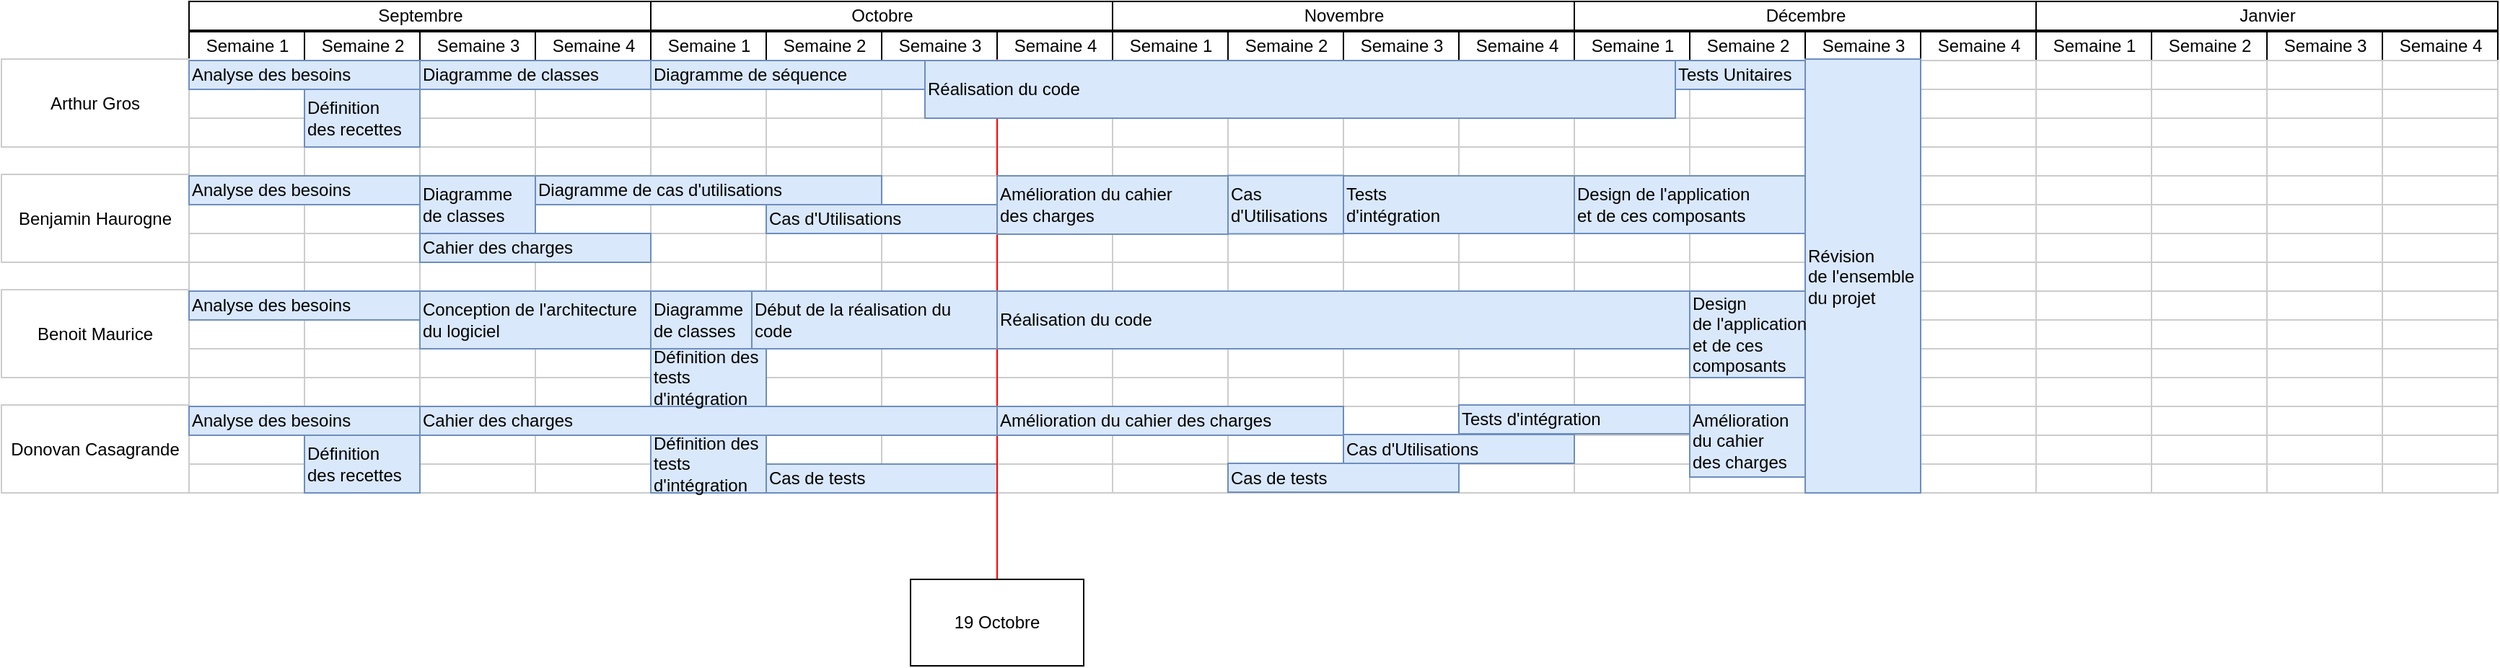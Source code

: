 <mxfile version="22.1.11" type="github">
  <diagram name="Page-1" id="2c4490ee-f0b8-94ab-5012-d5dc3445f7a3">
    <mxGraphModel dx="2060" dy="875" grid="1" gridSize="10" guides="1" tooltips="1" connect="0" arrows="1" fold="1" page="1" pageScale="1.5" pageWidth="1169" pageHeight="826" background="none" math="0" shadow="0">
      <root>
        <mxCell id="0" style=";html=1;" />
        <mxCell id="1" style=";html=1;" parent="0" />
        <mxCell id="67c90442a009f359-279" value="Novembre" style="strokeWidth=1;fontStyle=0;html=1;" parent="1" vertex="1">
          <mxGeometry x="770" y="439" width="320" height="20" as="geometry" />
        </mxCell>
        <mxCell id="7a8b956e7d50b54d-104" value="Décembre" style="strokeWidth=1;fontStyle=0;html=1;" parent="1" vertex="1">
          <mxGeometry x="1090" y="439" width="320" height="20" as="geometry" />
        </mxCell>
        <mxCell id="7a8b956e7d50b54d-109" value="Janvier" style="strokeWidth=1;fontStyle=0;html=1;" parent="1" vertex="1">
          <mxGeometry x="1410" y="439" width="320" height="20" as="geometry" />
        </mxCell>
        <mxCell id="7a8b956e7d50b54d-145" value="Octobre" style="strokeWidth=1;fontStyle=0;html=1;" parent="1" vertex="1">
          <mxGeometry x="450" y="439" width="320" height="20" as="geometry" />
        </mxCell>
        <mxCell id="7a8b956e7d50b54d-151" value="Septembre" style="strokeWidth=1;fontStyle=0;html=1;" parent="1" vertex="1">
          <mxGeometry x="130" y="439" width="320" height="20" as="geometry" />
        </mxCell>
        <mxCell id="7a8b956e7d50b54d-152" value="Semaine 1" style="strokeWidth=1;fontStyle=0;html=1;" parent="1" vertex="1">
          <mxGeometry x="130" y="460" width="80" height="20" as="geometry" />
        </mxCell>
        <mxCell id="KohmYElV7J4Lf4DfOWHx-1" value="Arthur Gros" style="whiteSpace=wrap;html=1;align=center;strokeColor=#CCCCCC;" parent="1" vertex="1">
          <mxGeometry y="479" width="130" height="61" as="geometry" />
        </mxCell>
        <mxCell id="KohmYElV7J4Lf4DfOWHx-3" value="Benjamin Haurogne" style="whiteSpace=wrap;html=1;align=center;strokeColor=#CCCCCC;" parent="1" vertex="1">
          <mxGeometry y="559" width="130" height="61" as="geometry" />
        </mxCell>
        <mxCell id="KohmYElV7J4Lf4DfOWHx-4" value="Benoit Maurice" style="whiteSpace=wrap;html=1;align=center;strokeColor=#CCCCCC;" parent="1" vertex="1">
          <mxGeometry y="639" width="130" height="61" as="geometry" />
        </mxCell>
        <mxCell id="KohmYElV7J4Lf4DfOWHx-5" value="Donovan Casagrande" style="whiteSpace=wrap;html=1;align=center;strokeColor=#CCCCCC;" parent="1" vertex="1">
          <mxGeometry y="719" width="130" height="61" as="geometry" />
        </mxCell>
        <mxCell id="6z6v71Y1guzTuRLKmEV8-2" value="Semaine 2" style="strokeWidth=1;fontStyle=0;html=1;" parent="1" vertex="1">
          <mxGeometry x="210" y="460" width="80" height="20" as="geometry" />
        </mxCell>
        <mxCell id="6z6v71Y1guzTuRLKmEV8-3" value="Semaine 3" style="strokeWidth=1;fontStyle=0;html=1;" parent="1" vertex="1">
          <mxGeometry x="290" y="460" width="80" height="20" as="geometry" />
        </mxCell>
        <mxCell id="6z6v71Y1guzTuRLKmEV8-4" value="Semaine 4" style="strokeWidth=1;fontStyle=0;html=1;" parent="1" vertex="1">
          <mxGeometry x="370" y="460" width="80" height="20" as="geometry" />
        </mxCell>
        <mxCell id="6z6v71Y1guzTuRLKmEV8-54" value="" style="align=left;strokeColor=#CCCCCC;html=1;" parent="1" vertex="1">
          <mxGeometry x="290" y="500" width="80" height="20" as="geometry" />
        </mxCell>
        <mxCell id="6z6v71Y1guzTuRLKmEV8-55" value="" style="align=left;strokeColor=#CCCCCC;html=1;" parent="1" vertex="1">
          <mxGeometry x="290" y="520" width="80" height="20" as="geometry" />
        </mxCell>
        <mxCell id="6z6v71Y1guzTuRLKmEV8-56" value="" style="align=left;strokeColor=#CCCCCC;html=1;" parent="1" vertex="1">
          <mxGeometry x="290" y="540" width="80" height="20" as="geometry" />
        </mxCell>
        <mxCell id="6z6v71Y1guzTuRLKmEV8-57" value="" style="align=left;strokeColor=#CCCCCC;html=1;" parent="1" vertex="1">
          <mxGeometry x="290" y="560" width="80" height="20" as="geometry" />
        </mxCell>
        <mxCell id="6z6v71Y1guzTuRLKmEV8-58" value="" style="align=left;strokeColor=#CCCCCC;html=1;" parent="1" vertex="1">
          <mxGeometry x="290" y="580" width="80" height="20" as="geometry" />
        </mxCell>
        <mxCell id="6z6v71Y1guzTuRLKmEV8-59" value="" style="align=left;strokeColor=#CCCCCC;html=1;" parent="1" vertex="1">
          <mxGeometry x="290" y="600" width="80" height="20" as="geometry" />
        </mxCell>
        <mxCell id="6z6v71Y1guzTuRLKmEV8-60" value="" style="align=left;strokeColor=#CCCCCC;html=1;" parent="1" vertex="1">
          <mxGeometry x="290" y="620" width="80" height="20" as="geometry" />
        </mxCell>
        <mxCell id="6z6v71Y1guzTuRLKmEV8-61" value="" style="align=left;strokeColor=#CCCCCC;html=1;" parent="1" vertex="1">
          <mxGeometry x="290" y="640" width="80" height="20" as="geometry" />
        </mxCell>
        <mxCell id="6z6v71Y1guzTuRLKmEV8-62" value="" style="align=left;strokeColor=#CCCCCC;html=1;" parent="1" vertex="1">
          <mxGeometry x="290" y="660" width="80" height="20" as="geometry" />
        </mxCell>
        <mxCell id="6z6v71Y1guzTuRLKmEV8-63" value="" style="align=left;strokeColor=#CCCCCC;html=1;" parent="1" vertex="1">
          <mxGeometry x="290" y="680" width="80" height="20" as="geometry" />
        </mxCell>
        <mxCell id="6z6v71Y1guzTuRLKmEV8-64" value="" style="align=left;strokeColor=#CCCCCC;html=1;" parent="1" vertex="1">
          <mxGeometry x="290" y="700" width="80" height="20" as="geometry" />
        </mxCell>
        <mxCell id="6z6v71Y1guzTuRLKmEV8-65" value="" style="align=left;strokeColor=#CCCCCC;html=1;" parent="1" vertex="1">
          <mxGeometry x="290" y="720" width="80" height="20" as="geometry" />
        </mxCell>
        <mxCell id="6z6v71Y1guzTuRLKmEV8-66" value="" style="align=left;strokeColor=#CCCCCC;html=1;" parent="1" vertex="1">
          <mxGeometry x="290" y="740" width="80" height="20" as="geometry" />
        </mxCell>
        <mxCell id="6z6v71Y1guzTuRLKmEV8-68" value="" style="align=left;strokeColor=#CCCCCC;html=1;" parent="1" vertex="1">
          <mxGeometry x="370" y="500" width="80" height="20" as="geometry" />
        </mxCell>
        <mxCell id="6z6v71Y1guzTuRLKmEV8-69" value="" style="align=left;strokeColor=#CCCCCC;html=1;" parent="1" vertex="1">
          <mxGeometry x="370" y="520" width="80" height="20" as="geometry" />
        </mxCell>
        <mxCell id="6z6v71Y1guzTuRLKmEV8-70" value="" style="align=left;strokeColor=#CCCCCC;html=1;" parent="1" vertex="1">
          <mxGeometry x="370" y="540" width="80" height="20" as="geometry" />
        </mxCell>
        <mxCell id="6z6v71Y1guzTuRLKmEV8-71" value="" style="align=left;strokeColor=#CCCCCC;html=1;" parent="1" vertex="1">
          <mxGeometry x="370" y="560" width="80" height="20" as="geometry" />
        </mxCell>
        <mxCell id="6z6v71Y1guzTuRLKmEV8-72" value="" style="align=left;strokeColor=#CCCCCC;html=1;" parent="1" vertex="1">
          <mxGeometry x="370" y="580" width="80" height="20" as="geometry" />
        </mxCell>
        <mxCell id="6z6v71Y1guzTuRLKmEV8-73" value="" style="align=left;strokeColor=#CCCCCC;html=1;" parent="1" vertex="1">
          <mxGeometry x="370" y="600" width="80" height="20" as="geometry" />
        </mxCell>
        <mxCell id="6z6v71Y1guzTuRLKmEV8-74" value="" style="align=left;strokeColor=#CCCCCC;html=1;" parent="1" vertex="1">
          <mxGeometry x="370" y="620" width="80" height="20" as="geometry" />
        </mxCell>
        <mxCell id="6z6v71Y1guzTuRLKmEV8-75" value="" style="align=left;strokeColor=#CCCCCC;html=1;" parent="1" vertex="1">
          <mxGeometry x="370" y="640" width="80" height="20" as="geometry" />
        </mxCell>
        <mxCell id="6z6v71Y1guzTuRLKmEV8-76" value="" style="align=left;strokeColor=#CCCCCC;html=1;" parent="1" vertex="1">
          <mxGeometry x="370" y="660" width="80" height="20" as="geometry" />
        </mxCell>
        <mxCell id="6z6v71Y1guzTuRLKmEV8-77" value="" style="align=left;strokeColor=#CCCCCC;html=1;" parent="1" vertex="1">
          <mxGeometry x="370" y="680" width="80" height="20" as="geometry" />
        </mxCell>
        <mxCell id="6z6v71Y1guzTuRLKmEV8-78" value="" style="align=left;strokeColor=#CCCCCC;html=1;" parent="1" vertex="1">
          <mxGeometry x="370" y="700" width="80" height="20" as="geometry" />
        </mxCell>
        <mxCell id="6z6v71Y1guzTuRLKmEV8-79" value="" style="align=left;strokeColor=#CCCCCC;html=1;" parent="1" vertex="1">
          <mxGeometry x="370" y="720" width="80" height="20" as="geometry" />
        </mxCell>
        <mxCell id="6z6v71Y1guzTuRLKmEV8-80" value="" style="align=left;strokeColor=#CCCCCC;html=1;" parent="1" vertex="1">
          <mxGeometry x="370" y="740" width="80" height="20" as="geometry" />
        </mxCell>
        <mxCell id="6z6v71Y1guzTuRLKmEV8-82" value="" style="align=left;strokeColor=#CCCCCC;html=1;" parent="1" vertex="1">
          <mxGeometry x="450" y="500" width="80" height="20" as="geometry" />
        </mxCell>
        <mxCell id="6z6v71Y1guzTuRLKmEV8-83" value="" style="align=left;strokeColor=#CCCCCC;html=1;" parent="1" vertex="1">
          <mxGeometry x="450" y="520" width="80" height="20" as="geometry" />
        </mxCell>
        <mxCell id="6z6v71Y1guzTuRLKmEV8-84" value="" style="align=left;strokeColor=#CCCCCC;html=1;" parent="1" vertex="1">
          <mxGeometry x="450" y="540" width="80" height="20" as="geometry" />
        </mxCell>
        <mxCell id="6z6v71Y1guzTuRLKmEV8-85" value="" style="align=left;strokeColor=#CCCCCC;html=1;" parent="1" vertex="1">
          <mxGeometry x="450" y="560" width="80" height="20" as="geometry" />
        </mxCell>
        <mxCell id="6z6v71Y1guzTuRLKmEV8-86" value="" style="align=left;strokeColor=#CCCCCC;html=1;" parent="1" vertex="1">
          <mxGeometry x="450" y="580" width="80" height="20" as="geometry" />
        </mxCell>
        <mxCell id="6z6v71Y1guzTuRLKmEV8-87" value="" style="align=left;strokeColor=#CCCCCC;html=1;" parent="1" vertex="1">
          <mxGeometry x="450" y="600" width="80" height="20" as="geometry" />
        </mxCell>
        <mxCell id="6z6v71Y1guzTuRLKmEV8-88" value="" style="align=left;strokeColor=#CCCCCC;html=1;" parent="1" vertex="1">
          <mxGeometry x="450" y="620" width="80" height="20" as="geometry" />
        </mxCell>
        <mxCell id="6z6v71Y1guzTuRLKmEV8-89" value="" style="align=left;strokeColor=#CCCCCC;html=1;" parent="1" vertex="1">
          <mxGeometry x="450" y="640" width="80" height="20" as="geometry" />
        </mxCell>
        <mxCell id="6z6v71Y1guzTuRLKmEV8-90" value="" style="align=left;strokeColor=#CCCCCC;html=1;" parent="1" vertex="1">
          <mxGeometry x="450" y="660" width="80" height="20" as="geometry" />
        </mxCell>
        <mxCell id="6z6v71Y1guzTuRLKmEV8-91" value="" style="align=left;strokeColor=#CCCCCC;html=1;" parent="1" vertex="1">
          <mxGeometry x="450" y="680" width="80" height="20" as="geometry" />
        </mxCell>
        <mxCell id="6z6v71Y1guzTuRLKmEV8-92" value="" style="align=left;strokeColor=#CCCCCC;html=1;" parent="1" vertex="1">
          <mxGeometry x="450" y="700" width="80" height="20" as="geometry" />
        </mxCell>
        <mxCell id="6z6v71Y1guzTuRLKmEV8-93" value="" style="align=left;strokeColor=#CCCCCC;html=1;" parent="1" vertex="1">
          <mxGeometry x="450" y="720" width="80" height="20" as="geometry" />
        </mxCell>
        <mxCell id="6z6v71Y1guzTuRLKmEV8-94" value="" style="align=left;strokeColor=#CCCCCC;html=1;" parent="1" vertex="1">
          <mxGeometry x="450" y="740" width="80" height="20" as="geometry" />
        </mxCell>
        <mxCell id="6z6v71Y1guzTuRLKmEV8-96" value="" style="align=left;strokeColor=#CCCCCC;html=1;" parent="1" vertex="1">
          <mxGeometry x="530" y="500" width="80" height="20" as="geometry" />
        </mxCell>
        <mxCell id="6z6v71Y1guzTuRLKmEV8-97" value="" style="align=left;strokeColor=#CCCCCC;html=1;" parent="1" vertex="1">
          <mxGeometry x="530" y="520" width="80" height="20" as="geometry" />
        </mxCell>
        <mxCell id="6z6v71Y1guzTuRLKmEV8-98" value="" style="align=left;strokeColor=#CCCCCC;html=1;" parent="1" vertex="1">
          <mxGeometry x="530" y="540" width="80" height="20" as="geometry" />
        </mxCell>
        <mxCell id="6z6v71Y1guzTuRLKmEV8-99" value="" style="align=left;strokeColor=#CCCCCC;html=1;" parent="1" vertex="1">
          <mxGeometry x="530" y="560" width="80" height="20" as="geometry" />
        </mxCell>
        <mxCell id="6z6v71Y1guzTuRLKmEV8-100" value="" style="align=left;strokeColor=#CCCCCC;html=1;" parent="1" vertex="1">
          <mxGeometry x="530" y="580" width="80" height="20" as="geometry" />
        </mxCell>
        <mxCell id="6z6v71Y1guzTuRLKmEV8-101" value="" style="align=left;strokeColor=#CCCCCC;html=1;" parent="1" vertex="1">
          <mxGeometry x="530" y="600" width="80" height="20" as="geometry" />
        </mxCell>
        <mxCell id="6z6v71Y1guzTuRLKmEV8-102" value="" style="align=left;strokeColor=#CCCCCC;html=1;" parent="1" vertex="1">
          <mxGeometry x="530" y="620" width="80" height="20" as="geometry" />
        </mxCell>
        <mxCell id="6z6v71Y1guzTuRLKmEV8-103" value="" style="align=left;strokeColor=#CCCCCC;html=1;" parent="1" vertex="1">
          <mxGeometry x="530" y="640" width="80" height="20" as="geometry" />
        </mxCell>
        <mxCell id="6z6v71Y1guzTuRLKmEV8-104" value="" style="align=left;strokeColor=#CCCCCC;html=1;" parent="1" vertex="1">
          <mxGeometry x="530" y="660" width="80" height="20" as="geometry" />
        </mxCell>
        <mxCell id="6z6v71Y1guzTuRLKmEV8-105" value="" style="align=left;strokeColor=#CCCCCC;html=1;" parent="1" vertex="1">
          <mxGeometry x="530" y="680" width="80" height="20" as="geometry" />
        </mxCell>
        <mxCell id="6z6v71Y1guzTuRLKmEV8-106" value="" style="align=left;strokeColor=#CCCCCC;html=1;" parent="1" vertex="1">
          <mxGeometry x="530" y="700" width="80" height="20" as="geometry" />
        </mxCell>
        <mxCell id="6z6v71Y1guzTuRLKmEV8-107" value="" style="align=left;strokeColor=#CCCCCC;html=1;" parent="1" vertex="1">
          <mxGeometry x="530" y="720" width="80" height="20" as="geometry" />
        </mxCell>
        <mxCell id="6z6v71Y1guzTuRLKmEV8-108" value="" style="align=left;strokeColor=#CCCCCC;html=1;" parent="1" vertex="1">
          <mxGeometry x="530" y="740" width="80" height="20" as="geometry" />
        </mxCell>
        <mxCell id="6z6v71Y1guzTuRLKmEV8-124" value="" style="align=left;strokeColor=#CCCCCC;html=1;" parent="1" vertex="1">
          <mxGeometry x="690" y="500" width="80" height="20" as="geometry" />
        </mxCell>
        <mxCell id="6z6v71Y1guzTuRLKmEV8-125" value="" style="align=left;strokeColor=#CCCCCC;html=1;" parent="1" vertex="1">
          <mxGeometry x="690" y="520" width="80" height="20" as="geometry" />
        </mxCell>
        <mxCell id="6z6v71Y1guzTuRLKmEV8-126" value="" style="align=left;strokeColor=#CCCCCC;html=1;" parent="1" vertex="1">
          <mxGeometry x="690" y="540" width="80" height="20" as="geometry" />
        </mxCell>
        <mxCell id="6z6v71Y1guzTuRLKmEV8-127" value="" style="align=left;strokeColor=#CCCCCC;html=1;" parent="1" vertex="1">
          <mxGeometry x="690" y="560" width="80" height="20" as="geometry" />
        </mxCell>
        <mxCell id="6z6v71Y1guzTuRLKmEV8-128" value="" style="align=left;strokeColor=#CCCCCC;html=1;" parent="1" vertex="1">
          <mxGeometry x="690" y="580" width="80" height="20" as="geometry" />
        </mxCell>
        <mxCell id="6z6v71Y1guzTuRLKmEV8-129" value="" style="align=left;strokeColor=#CCCCCC;html=1;" parent="1" vertex="1">
          <mxGeometry x="690" y="600" width="80" height="20" as="geometry" />
        </mxCell>
        <mxCell id="6z6v71Y1guzTuRLKmEV8-130" value="" style="align=left;strokeColor=#CCCCCC;html=1;" parent="1" vertex="1">
          <mxGeometry x="690" y="620" width="80" height="20" as="geometry" />
        </mxCell>
        <mxCell id="6z6v71Y1guzTuRLKmEV8-131" value="" style="align=left;strokeColor=#CCCCCC;html=1;" parent="1" vertex="1">
          <mxGeometry x="690" y="640" width="80" height="20" as="geometry" />
        </mxCell>
        <mxCell id="6z6v71Y1guzTuRLKmEV8-132" value="" style="align=left;strokeColor=#CCCCCC;html=1;" parent="1" vertex="1">
          <mxGeometry x="690" y="660" width="80" height="20" as="geometry" />
        </mxCell>
        <mxCell id="6z6v71Y1guzTuRLKmEV8-133" value="" style="align=left;strokeColor=#CCCCCC;html=1;" parent="1" vertex="1">
          <mxGeometry x="690" y="680" width="80" height="20" as="geometry" />
        </mxCell>
        <mxCell id="6z6v71Y1guzTuRLKmEV8-134" value="" style="align=left;strokeColor=#CCCCCC;html=1;" parent="1" vertex="1">
          <mxGeometry x="690" y="700" width="80" height="20" as="geometry" />
        </mxCell>
        <mxCell id="6z6v71Y1guzTuRLKmEV8-135" value="" style="align=left;strokeColor=#CCCCCC;html=1;" parent="1" vertex="1">
          <mxGeometry x="690" y="720" width="80" height="20" as="geometry" />
        </mxCell>
        <mxCell id="6z6v71Y1guzTuRLKmEV8-136" value="" style="align=left;strokeColor=#CCCCCC;html=1;" parent="1" vertex="1">
          <mxGeometry x="690" y="740" width="80" height="20" as="geometry" />
        </mxCell>
        <mxCell id="6z6v71Y1guzTuRLKmEV8-138" value="" style="align=left;strokeColor=#CCCCCC;html=1;" parent="1" vertex="1">
          <mxGeometry x="770" y="500" width="80" height="20" as="geometry" />
        </mxCell>
        <mxCell id="6z6v71Y1guzTuRLKmEV8-139" value="" style="align=left;strokeColor=#CCCCCC;html=1;" parent="1" vertex="1">
          <mxGeometry x="770" y="520" width="80" height="20" as="geometry" />
        </mxCell>
        <mxCell id="6z6v71Y1guzTuRLKmEV8-140" value="" style="align=left;strokeColor=#CCCCCC;html=1;" parent="1" vertex="1">
          <mxGeometry x="770" y="540" width="80" height="20" as="geometry" />
        </mxCell>
        <mxCell id="6z6v71Y1guzTuRLKmEV8-141" value="" style="align=left;strokeColor=#CCCCCC;html=1;" parent="1" vertex="1">
          <mxGeometry x="770" y="560" width="80" height="20" as="geometry" />
        </mxCell>
        <mxCell id="6z6v71Y1guzTuRLKmEV8-142" value="" style="align=left;strokeColor=#CCCCCC;html=1;" parent="1" vertex="1">
          <mxGeometry x="770" y="580" width="80" height="20" as="geometry" />
        </mxCell>
        <mxCell id="6z6v71Y1guzTuRLKmEV8-143" value="" style="align=left;strokeColor=#CCCCCC;html=1;" parent="1" vertex="1">
          <mxGeometry x="770" y="600" width="80" height="20" as="geometry" />
        </mxCell>
        <mxCell id="6z6v71Y1guzTuRLKmEV8-144" value="" style="align=left;strokeColor=#CCCCCC;html=1;" parent="1" vertex="1">
          <mxGeometry x="770" y="620" width="80" height="20" as="geometry" />
        </mxCell>
        <mxCell id="6z6v71Y1guzTuRLKmEV8-145" value="" style="align=left;strokeColor=#CCCCCC;html=1;" parent="1" vertex="1">
          <mxGeometry x="770" y="640" width="80" height="20" as="geometry" />
        </mxCell>
        <mxCell id="6z6v71Y1guzTuRLKmEV8-146" value="" style="align=left;strokeColor=#CCCCCC;html=1;" parent="1" vertex="1">
          <mxGeometry x="770" y="660" width="80" height="20" as="geometry" />
        </mxCell>
        <mxCell id="6z6v71Y1guzTuRLKmEV8-147" value="" style="align=left;strokeColor=#CCCCCC;html=1;" parent="1" vertex="1">
          <mxGeometry x="770" y="680" width="80" height="20" as="geometry" />
        </mxCell>
        <mxCell id="6z6v71Y1guzTuRLKmEV8-148" value="" style="align=left;strokeColor=#CCCCCC;html=1;" parent="1" vertex="1">
          <mxGeometry x="770" y="700" width="80" height="20" as="geometry" />
        </mxCell>
        <mxCell id="6z6v71Y1guzTuRLKmEV8-149" value="" style="align=left;strokeColor=#CCCCCC;html=1;" parent="1" vertex="1">
          <mxGeometry x="770" y="720" width="80" height="20" as="geometry" />
        </mxCell>
        <mxCell id="6z6v71Y1guzTuRLKmEV8-150" value="" style="align=left;strokeColor=#CCCCCC;html=1;" parent="1" vertex="1">
          <mxGeometry x="770" y="740" width="80" height="20" as="geometry" />
        </mxCell>
        <mxCell id="6z6v71Y1guzTuRLKmEV8-152" value="" style="align=left;strokeColor=#CCCCCC;html=1;" parent="1" vertex="1">
          <mxGeometry x="850" y="500" width="80" height="20" as="geometry" />
        </mxCell>
        <mxCell id="6z6v71Y1guzTuRLKmEV8-153" value="" style="align=left;strokeColor=#CCCCCC;html=1;" parent="1" vertex="1">
          <mxGeometry x="850" y="520" width="80" height="20" as="geometry" />
        </mxCell>
        <mxCell id="6z6v71Y1guzTuRLKmEV8-154" value="" style="align=left;strokeColor=#CCCCCC;html=1;" parent="1" vertex="1">
          <mxGeometry x="850" y="540" width="80" height="20" as="geometry" />
        </mxCell>
        <mxCell id="6z6v71Y1guzTuRLKmEV8-155" value="" style="align=left;strokeColor=#CCCCCC;html=1;" parent="1" vertex="1">
          <mxGeometry x="850" y="560" width="80" height="20" as="geometry" />
        </mxCell>
        <mxCell id="6z6v71Y1guzTuRLKmEV8-156" value="" style="align=left;strokeColor=#CCCCCC;html=1;" parent="1" vertex="1">
          <mxGeometry x="850" y="580" width="80" height="20" as="geometry" />
        </mxCell>
        <mxCell id="6z6v71Y1guzTuRLKmEV8-157" value="" style="align=left;strokeColor=#CCCCCC;html=1;" parent="1" vertex="1">
          <mxGeometry x="850" y="600" width="80" height="20" as="geometry" />
        </mxCell>
        <mxCell id="6z6v71Y1guzTuRLKmEV8-158" value="" style="align=left;strokeColor=#CCCCCC;html=1;" parent="1" vertex="1">
          <mxGeometry x="850" y="620" width="80" height="20" as="geometry" />
        </mxCell>
        <mxCell id="6z6v71Y1guzTuRLKmEV8-159" value="" style="align=left;strokeColor=#CCCCCC;html=1;" parent="1" vertex="1">
          <mxGeometry x="850" y="640" width="80" height="20" as="geometry" />
        </mxCell>
        <mxCell id="6z6v71Y1guzTuRLKmEV8-160" value="" style="align=left;strokeColor=#CCCCCC;html=1;" parent="1" vertex="1">
          <mxGeometry x="850" y="660" width="80" height="20" as="geometry" />
        </mxCell>
        <mxCell id="6z6v71Y1guzTuRLKmEV8-161" value="" style="align=left;strokeColor=#CCCCCC;html=1;" parent="1" vertex="1">
          <mxGeometry x="850" y="680" width="80" height="20" as="geometry" />
        </mxCell>
        <mxCell id="6z6v71Y1guzTuRLKmEV8-162" value="" style="align=left;strokeColor=#CCCCCC;html=1;" parent="1" vertex="1">
          <mxGeometry x="850" y="700" width="80" height="20" as="geometry" />
        </mxCell>
        <mxCell id="6z6v71Y1guzTuRLKmEV8-163" value="" style="align=left;strokeColor=#CCCCCC;html=1;" parent="1" vertex="1">
          <mxGeometry x="850" y="720" width="80" height="20" as="geometry" />
        </mxCell>
        <mxCell id="6z6v71Y1guzTuRLKmEV8-164" value="" style="align=left;strokeColor=#CCCCCC;html=1;" parent="1" vertex="1">
          <mxGeometry x="850" y="740" width="80" height="20" as="geometry" />
        </mxCell>
        <mxCell id="6z6v71Y1guzTuRLKmEV8-166" value="" style="align=left;strokeColor=#CCCCCC;html=1;" parent="1" vertex="1">
          <mxGeometry x="930" y="500" width="80" height="20" as="geometry" />
        </mxCell>
        <mxCell id="6z6v71Y1guzTuRLKmEV8-167" value="" style="align=left;strokeColor=#CCCCCC;html=1;" parent="1" vertex="1">
          <mxGeometry x="930" y="520" width="80" height="20" as="geometry" />
        </mxCell>
        <mxCell id="6z6v71Y1guzTuRLKmEV8-168" value="" style="align=left;strokeColor=#CCCCCC;html=1;" parent="1" vertex="1">
          <mxGeometry x="930" y="540" width="80" height="20" as="geometry" />
        </mxCell>
        <mxCell id="6z6v71Y1guzTuRLKmEV8-169" value="" style="align=left;strokeColor=#CCCCCC;html=1;" parent="1" vertex="1">
          <mxGeometry x="930" y="560" width="80" height="20" as="geometry" />
        </mxCell>
        <mxCell id="6z6v71Y1guzTuRLKmEV8-170" value="" style="align=left;strokeColor=#CCCCCC;html=1;" parent="1" vertex="1">
          <mxGeometry x="930" y="580" width="80" height="20" as="geometry" />
        </mxCell>
        <mxCell id="6z6v71Y1guzTuRLKmEV8-171" value="" style="align=left;strokeColor=#CCCCCC;html=1;" parent="1" vertex="1">
          <mxGeometry x="930" y="600" width="80" height="20" as="geometry" />
        </mxCell>
        <mxCell id="6z6v71Y1guzTuRLKmEV8-172" value="" style="align=left;strokeColor=#CCCCCC;html=1;" parent="1" vertex="1">
          <mxGeometry x="930" y="620" width="80" height="20" as="geometry" />
        </mxCell>
        <mxCell id="6z6v71Y1guzTuRLKmEV8-173" value="" style="align=left;strokeColor=#CCCCCC;html=1;" parent="1" vertex="1">
          <mxGeometry x="930" y="640" width="80" height="20" as="geometry" />
        </mxCell>
        <mxCell id="6z6v71Y1guzTuRLKmEV8-174" value="" style="align=left;strokeColor=#CCCCCC;html=1;" parent="1" vertex="1">
          <mxGeometry x="930" y="660" width="80" height="20" as="geometry" />
        </mxCell>
        <mxCell id="6z6v71Y1guzTuRLKmEV8-175" value="" style="align=left;strokeColor=#CCCCCC;html=1;" parent="1" vertex="1">
          <mxGeometry x="930" y="680" width="80" height="20" as="geometry" />
        </mxCell>
        <mxCell id="6z6v71Y1guzTuRLKmEV8-176" value="" style="align=left;strokeColor=#CCCCCC;html=1;" parent="1" vertex="1">
          <mxGeometry x="930" y="700" width="80" height="20" as="geometry" />
        </mxCell>
        <mxCell id="6z6v71Y1guzTuRLKmEV8-177" value="" style="align=left;strokeColor=#CCCCCC;html=1;" parent="1" vertex="1">
          <mxGeometry x="930" y="720" width="80" height="20" as="geometry" />
        </mxCell>
        <mxCell id="6z6v71Y1guzTuRLKmEV8-178" value="" style="align=left;strokeColor=#CCCCCC;html=1;" parent="1" vertex="1">
          <mxGeometry x="930" y="740" width="80" height="20" as="geometry" />
        </mxCell>
        <mxCell id="6z6v71Y1guzTuRLKmEV8-180" value="" style="align=left;strokeColor=#CCCCCC;html=1;" parent="1" vertex="1">
          <mxGeometry x="1010" y="500" width="80" height="20" as="geometry" />
        </mxCell>
        <mxCell id="6z6v71Y1guzTuRLKmEV8-181" value="" style="align=left;strokeColor=#CCCCCC;html=1;" parent="1" vertex="1">
          <mxGeometry x="1010" y="520" width="80" height="20" as="geometry" />
        </mxCell>
        <mxCell id="6z6v71Y1guzTuRLKmEV8-182" value="" style="align=left;strokeColor=#CCCCCC;html=1;" parent="1" vertex="1">
          <mxGeometry x="1010" y="540" width="80" height="20" as="geometry" />
        </mxCell>
        <mxCell id="6z6v71Y1guzTuRLKmEV8-183" value="" style="align=left;strokeColor=#CCCCCC;html=1;" parent="1" vertex="1">
          <mxGeometry x="1010" y="560" width="80" height="20" as="geometry" />
        </mxCell>
        <mxCell id="6z6v71Y1guzTuRLKmEV8-184" value="" style="align=left;strokeColor=#CCCCCC;html=1;" parent="1" vertex="1">
          <mxGeometry x="1010" y="580" width="80" height="20" as="geometry" />
        </mxCell>
        <mxCell id="6z6v71Y1guzTuRLKmEV8-186" value="" style="align=left;strokeColor=#CCCCCC;html=1;" parent="1" vertex="1">
          <mxGeometry x="1010" y="620" width="80" height="20" as="geometry" />
        </mxCell>
        <mxCell id="6z6v71Y1guzTuRLKmEV8-187" value="" style="align=left;strokeColor=#CCCCCC;html=1;" parent="1" vertex="1">
          <mxGeometry x="1010" y="640" width="80" height="20" as="geometry" />
        </mxCell>
        <mxCell id="6z6v71Y1guzTuRLKmEV8-188" value="" style="align=left;strokeColor=#CCCCCC;html=1;" parent="1" vertex="1">
          <mxGeometry x="1010" y="660" width="80" height="20" as="geometry" />
        </mxCell>
        <mxCell id="6z6v71Y1guzTuRLKmEV8-189" value="" style="align=left;strokeColor=#CCCCCC;html=1;" parent="1" vertex="1">
          <mxGeometry x="1010" y="680" width="80" height="20" as="geometry" />
        </mxCell>
        <mxCell id="6z6v71Y1guzTuRLKmEV8-190" value="" style="align=left;strokeColor=#CCCCCC;html=1;" parent="1" vertex="1">
          <mxGeometry x="1010" y="700" width="80" height="20" as="geometry" />
        </mxCell>
        <mxCell id="6z6v71Y1guzTuRLKmEV8-191" value="" style="align=left;strokeColor=#CCCCCC;html=1;" parent="1" vertex="1">
          <mxGeometry x="1010" y="720" width="80" height="20" as="geometry" />
        </mxCell>
        <mxCell id="6z6v71Y1guzTuRLKmEV8-192" value="" style="align=left;strokeColor=#CCCCCC;html=1;" parent="1" vertex="1">
          <mxGeometry x="1010" y="740" width="80" height="20" as="geometry" />
        </mxCell>
        <mxCell id="6z6v71Y1guzTuRLKmEV8-193" value="Semaine 1" style="strokeWidth=1;fontStyle=0;html=1;" parent="1" vertex="1">
          <mxGeometry x="450" y="460" width="80" height="20" as="geometry" />
        </mxCell>
        <mxCell id="6z6v71Y1guzTuRLKmEV8-194" value="Semaine 2" style="strokeWidth=1;fontStyle=0;html=1;" parent="1" vertex="1">
          <mxGeometry x="530" y="460" width="80" height="20" as="geometry" />
        </mxCell>
        <mxCell id="6z6v71Y1guzTuRLKmEV8-195" value="Semaine 3" style="strokeWidth=1;fontStyle=0;html=1;" parent="1" vertex="1">
          <mxGeometry x="610" y="460" width="80" height="20" as="geometry" />
        </mxCell>
        <mxCell id="6z6v71Y1guzTuRLKmEV8-196" value="Semaine 4" style="strokeWidth=1;fontStyle=0;html=1;" parent="1" vertex="1">
          <mxGeometry x="690" y="460" width="80" height="20" as="geometry" />
        </mxCell>
        <mxCell id="6z6v71Y1guzTuRLKmEV8-197" value="Semaine 1" style="strokeWidth=1;fontStyle=0;html=1;" parent="1" vertex="1">
          <mxGeometry x="770" y="460" width="80" height="20" as="geometry" />
        </mxCell>
        <mxCell id="6z6v71Y1guzTuRLKmEV8-198" value="Semaine 2" style="strokeWidth=1;fontStyle=0;html=1;" parent="1" vertex="1">
          <mxGeometry x="850" y="460" width="80" height="20" as="geometry" />
        </mxCell>
        <mxCell id="6z6v71Y1guzTuRLKmEV8-199" value="Semaine 3" style="strokeWidth=1;fontStyle=0;html=1;" parent="1" vertex="1">
          <mxGeometry x="930" y="460" width="80" height="20" as="geometry" />
        </mxCell>
        <mxCell id="6z6v71Y1guzTuRLKmEV8-200" value="Semaine 4" style="strokeWidth=1;fontStyle=0;html=1;" parent="1" vertex="1">
          <mxGeometry x="1010" y="460" width="80" height="20" as="geometry" />
        </mxCell>
        <mxCell id="6z6v71Y1guzTuRLKmEV8-201" value="Semaine 1" style="strokeWidth=1;fontStyle=0;html=1;" parent="1" vertex="1">
          <mxGeometry x="1090" y="460" width="80" height="20" as="geometry" />
        </mxCell>
        <mxCell id="6z6v71Y1guzTuRLKmEV8-202" value="Semaine 2" style="strokeWidth=1;fontStyle=0;html=1;" parent="1" vertex="1">
          <mxGeometry x="1170" y="460" width="80" height="20" as="geometry" />
        </mxCell>
        <mxCell id="6z6v71Y1guzTuRLKmEV8-203" value="Semaine 3" style="strokeWidth=1;fontStyle=0;html=1;" parent="1" vertex="1">
          <mxGeometry x="1250" y="460" width="80" height="20" as="geometry" />
        </mxCell>
        <mxCell id="6z6v71Y1guzTuRLKmEV8-204" value="Semaine 4" style="strokeWidth=1;fontStyle=0;html=1;" parent="1" vertex="1">
          <mxGeometry x="1330" y="460" width="80" height="20" as="geometry" />
        </mxCell>
        <mxCell id="6z6v71Y1guzTuRLKmEV8-205" value="Semaine 1" style="strokeWidth=1;fontStyle=0;html=1;" parent="1" vertex="1">
          <mxGeometry x="1410" y="460" width="80" height="20" as="geometry" />
        </mxCell>
        <mxCell id="6z6v71Y1guzTuRLKmEV8-206" value="Semaine 2" style="strokeWidth=1;fontStyle=0;html=1;" parent="1" vertex="1">
          <mxGeometry x="1490" y="460" width="80" height="20" as="geometry" />
        </mxCell>
        <mxCell id="6z6v71Y1guzTuRLKmEV8-207" value="Semaine 3" style="strokeWidth=1;fontStyle=0;html=1;" parent="1" vertex="1">
          <mxGeometry x="1570" y="460" width="80" height="20" as="geometry" />
        </mxCell>
        <mxCell id="6z6v71Y1guzTuRLKmEV8-208" value="Semaine 4" style="strokeWidth=1;fontStyle=0;html=1;" parent="1" vertex="1">
          <mxGeometry x="1650" y="460" width="80" height="20" as="geometry" />
        </mxCell>
        <mxCell id="6z6v71Y1guzTuRLKmEV8-209" value="" style="align=left;strokeColor=#CCCCCC;html=1;" parent="1" vertex="1">
          <mxGeometry x="1090" y="500" width="80" height="20" as="geometry" />
        </mxCell>
        <mxCell id="6z6v71Y1guzTuRLKmEV8-210" value="" style="align=left;strokeColor=#CCCCCC;html=1;" parent="1" vertex="1">
          <mxGeometry x="1090" y="520" width="80" height="20" as="geometry" />
        </mxCell>
        <mxCell id="6z6v71Y1guzTuRLKmEV8-211" value="" style="align=left;strokeColor=#CCCCCC;html=1;" parent="1" vertex="1">
          <mxGeometry x="1090" y="540" width="80" height="20" as="geometry" />
        </mxCell>
        <mxCell id="6z6v71Y1guzTuRLKmEV8-212" value="" style="align=left;strokeColor=#CCCCCC;html=1;" parent="1" vertex="1">
          <mxGeometry x="1090" y="560" width="80" height="20" as="geometry" />
        </mxCell>
        <mxCell id="6z6v71Y1guzTuRLKmEV8-213" value="" style="align=left;strokeColor=#CCCCCC;html=1;" parent="1" vertex="1">
          <mxGeometry x="1090" y="580" width="80" height="20" as="geometry" />
        </mxCell>
        <mxCell id="6z6v71Y1guzTuRLKmEV8-214" value="" style="align=left;strokeColor=#CCCCCC;html=1;" parent="1" vertex="1">
          <mxGeometry x="1090" y="600" width="80" height="20" as="geometry" />
        </mxCell>
        <mxCell id="6z6v71Y1guzTuRLKmEV8-215" value="" style="align=left;strokeColor=#CCCCCC;html=1;" parent="1" vertex="1">
          <mxGeometry x="1090" y="620" width="80" height="20" as="geometry" />
        </mxCell>
        <mxCell id="6z6v71Y1guzTuRLKmEV8-216" value="" style="align=left;strokeColor=#CCCCCC;html=1;" parent="1" vertex="1">
          <mxGeometry x="1090" y="640" width="80" height="20" as="geometry" />
        </mxCell>
        <mxCell id="6z6v71Y1guzTuRLKmEV8-217" value="" style="align=left;strokeColor=#CCCCCC;html=1;" parent="1" vertex="1">
          <mxGeometry x="1090" y="660" width="80" height="20" as="geometry" />
        </mxCell>
        <mxCell id="6z6v71Y1guzTuRLKmEV8-218" value="" style="align=left;strokeColor=#CCCCCC;html=1;" parent="1" vertex="1">
          <mxGeometry x="1090" y="680" width="80" height="20" as="geometry" />
        </mxCell>
        <mxCell id="6z6v71Y1guzTuRLKmEV8-219" value="" style="align=left;strokeColor=#CCCCCC;html=1;" parent="1" vertex="1">
          <mxGeometry x="1090" y="700" width="80" height="20" as="geometry" />
        </mxCell>
        <mxCell id="6z6v71Y1guzTuRLKmEV8-220" value="" style="align=left;strokeColor=#CCCCCC;html=1;" parent="1" vertex="1">
          <mxGeometry x="1090" y="720" width="80" height="20" as="geometry" />
        </mxCell>
        <mxCell id="6z6v71Y1guzTuRLKmEV8-221" value="" style="align=left;strokeColor=#CCCCCC;html=1;" parent="1" vertex="1">
          <mxGeometry x="1090" y="740" width="80" height="20" as="geometry" />
        </mxCell>
        <mxCell id="6z6v71Y1guzTuRLKmEV8-222" value="" style="align=left;strokeColor=#CCCCCC;html=1;" parent="1" vertex="1">
          <mxGeometry x="1170" y="500" width="80" height="20" as="geometry" />
        </mxCell>
        <mxCell id="6z6v71Y1guzTuRLKmEV8-223" value="" style="align=left;strokeColor=#CCCCCC;html=1;" parent="1" vertex="1">
          <mxGeometry x="1170" y="520" width="80" height="20" as="geometry" />
        </mxCell>
        <mxCell id="6z6v71Y1guzTuRLKmEV8-224" value="" style="align=left;strokeColor=#CCCCCC;html=1;" parent="1" vertex="1">
          <mxGeometry x="1170" y="540" width="80" height="20" as="geometry" />
        </mxCell>
        <mxCell id="6z6v71Y1guzTuRLKmEV8-225" value="" style="align=left;strokeColor=#CCCCCC;html=1;" parent="1" vertex="1">
          <mxGeometry x="1170" y="560" width="80" height="20" as="geometry" />
        </mxCell>
        <mxCell id="6z6v71Y1guzTuRLKmEV8-226" value="" style="align=left;strokeColor=#CCCCCC;html=1;" parent="1" vertex="1">
          <mxGeometry x="1170" y="580" width="80" height="20" as="geometry" />
        </mxCell>
        <mxCell id="6z6v71Y1guzTuRLKmEV8-227" value="" style="align=left;strokeColor=#CCCCCC;html=1;" parent="1" vertex="1">
          <mxGeometry x="1170" y="600" width="80" height="20" as="geometry" />
        </mxCell>
        <mxCell id="6z6v71Y1guzTuRLKmEV8-228" value="" style="align=left;strokeColor=#CCCCCC;html=1;" parent="1" vertex="1">
          <mxGeometry x="1170" y="620" width="80" height="20" as="geometry" />
        </mxCell>
        <mxCell id="6z6v71Y1guzTuRLKmEV8-229" value="" style="align=left;strokeColor=#CCCCCC;html=1;" parent="1" vertex="1">
          <mxGeometry x="1170" y="640" width="80" height="20" as="geometry" />
        </mxCell>
        <mxCell id="6z6v71Y1guzTuRLKmEV8-230" value="" style="align=left;strokeColor=#CCCCCC;html=1;" parent="1" vertex="1">
          <mxGeometry x="1170" y="660" width="80" height="20" as="geometry" />
        </mxCell>
        <mxCell id="6z6v71Y1guzTuRLKmEV8-231" value="" style="align=left;strokeColor=#CCCCCC;html=1;" parent="1" vertex="1">
          <mxGeometry x="1170" y="680" width="80" height="20" as="geometry" />
        </mxCell>
        <mxCell id="6z6v71Y1guzTuRLKmEV8-232" value="" style="align=left;strokeColor=#CCCCCC;html=1;" parent="1" vertex="1">
          <mxGeometry x="1170" y="700" width="80" height="20" as="geometry" />
        </mxCell>
        <mxCell id="6z6v71Y1guzTuRLKmEV8-233" value="" style="align=left;strokeColor=#CCCCCC;html=1;" parent="1" vertex="1">
          <mxGeometry x="1170" y="720" width="80" height="20" as="geometry" />
        </mxCell>
        <mxCell id="6z6v71Y1guzTuRLKmEV8-234" value="" style="align=left;strokeColor=#CCCCCC;html=1;" parent="1" vertex="1">
          <mxGeometry x="1170" y="740" width="80" height="20" as="geometry" />
        </mxCell>
        <mxCell id="6z6v71Y1guzTuRLKmEV8-235" value="" style="align=left;strokeColor=#CCCCCC;html=1;" parent="1" vertex="1">
          <mxGeometry x="1250" y="500" width="80" height="20" as="geometry" />
        </mxCell>
        <mxCell id="6z6v71Y1guzTuRLKmEV8-236" value="" style="align=left;strokeColor=#CCCCCC;html=1;" parent="1" vertex="1">
          <mxGeometry x="1250" y="520" width="80" height="20" as="geometry" />
        </mxCell>
        <mxCell id="6z6v71Y1guzTuRLKmEV8-237" value="" style="align=left;strokeColor=#CCCCCC;html=1;" parent="1" vertex="1">
          <mxGeometry x="1250" y="540" width="80" height="20" as="geometry" />
        </mxCell>
        <mxCell id="6z6v71Y1guzTuRLKmEV8-238" value="" style="align=left;strokeColor=#CCCCCC;html=1;" parent="1" vertex="1">
          <mxGeometry x="1250" y="560" width="80" height="20" as="geometry" />
        </mxCell>
        <mxCell id="6z6v71Y1guzTuRLKmEV8-239" value="" style="align=left;strokeColor=#CCCCCC;html=1;" parent="1" vertex="1">
          <mxGeometry x="1250" y="580" width="80" height="20" as="geometry" />
        </mxCell>
        <mxCell id="6z6v71Y1guzTuRLKmEV8-240" value="" style="align=left;strokeColor=#CCCCCC;html=1;" parent="1" vertex="1">
          <mxGeometry x="1250" y="600" width="80" height="20" as="geometry" />
        </mxCell>
        <mxCell id="6z6v71Y1guzTuRLKmEV8-241" value="" style="align=left;strokeColor=#CCCCCC;html=1;" parent="1" vertex="1">
          <mxGeometry x="1250" y="620" width="80" height="20" as="geometry" />
        </mxCell>
        <mxCell id="6z6v71Y1guzTuRLKmEV8-242" value="" style="align=left;strokeColor=#CCCCCC;html=1;" parent="1" vertex="1">
          <mxGeometry x="1250" y="640" width="80" height="20" as="geometry" />
        </mxCell>
        <mxCell id="6z6v71Y1guzTuRLKmEV8-243" value="" style="align=left;strokeColor=#CCCCCC;html=1;" parent="1" vertex="1">
          <mxGeometry x="1250" y="660" width="80" height="20" as="geometry" />
        </mxCell>
        <mxCell id="6z6v71Y1guzTuRLKmEV8-244" value="" style="align=left;strokeColor=#CCCCCC;html=1;" parent="1" vertex="1">
          <mxGeometry x="1250" y="680" width="80" height="20" as="geometry" />
        </mxCell>
        <mxCell id="6z6v71Y1guzTuRLKmEV8-245" value="" style="align=left;strokeColor=#CCCCCC;html=1;" parent="1" vertex="1">
          <mxGeometry x="1250" y="700" width="80" height="20" as="geometry" />
        </mxCell>
        <mxCell id="6z6v71Y1guzTuRLKmEV8-246" value="" style="align=left;strokeColor=#CCCCCC;html=1;" parent="1" vertex="1">
          <mxGeometry x="1250" y="720" width="80" height="20" as="geometry" />
        </mxCell>
        <mxCell id="6z6v71Y1guzTuRLKmEV8-247" value="" style="align=left;strokeColor=#CCCCCC;html=1;" parent="1" vertex="1">
          <mxGeometry x="1250" y="740" width="80" height="20" as="geometry" />
        </mxCell>
        <mxCell id="6z6v71Y1guzTuRLKmEV8-248" value="" style="align=left;strokeColor=#CCCCCC;html=1;" parent="1" vertex="1">
          <mxGeometry x="1330" y="500" width="80" height="20" as="geometry" />
        </mxCell>
        <mxCell id="6z6v71Y1guzTuRLKmEV8-249" value="" style="align=left;strokeColor=#CCCCCC;html=1;" parent="1" vertex="1">
          <mxGeometry x="1330" y="520" width="80" height="20" as="geometry" />
        </mxCell>
        <mxCell id="6z6v71Y1guzTuRLKmEV8-250" value="" style="align=left;strokeColor=#CCCCCC;html=1;" parent="1" vertex="1">
          <mxGeometry x="1330" y="540" width="80" height="20" as="geometry" />
        </mxCell>
        <mxCell id="6z6v71Y1guzTuRLKmEV8-251" value="" style="align=left;strokeColor=#CCCCCC;html=1;" parent="1" vertex="1">
          <mxGeometry x="1330" y="560" width="80" height="20" as="geometry" />
        </mxCell>
        <mxCell id="6z6v71Y1guzTuRLKmEV8-252" value="" style="align=left;strokeColor=#CCCCCC;html=1;" parent="1" vertex="1">
          <mxGeometry x="1330" y="580" width="80" height="20" as="geometry" />
        </mxCell>
        <mxCell id="6z6v71Y1guzTuRLKmEV8-253" value="" style="align=left;strokeColor=#CCCCCC;html=1;" parent="1" vertex="1">
          <mxGeometry x="1330" y="600" width="80" height="20" as="geometry" />
        </mxCell>
        <mxCell id="6z6v71Y1guzTuRLKmEV8-254" value="" style="align=left;strokeColor=#CCCCCC;html=1;" parent="1" vertex="1">
          <mxGeometry x="1330" y="620" width="80" height="20" as="geometry" />
        </mxCell>
        <mxCell id="6z6v71Y1guzTuRLKmEV8-255" value="" style="align=left;strokeColor=#CCCCCC;html=1;" parent="1" vertex="1">
          <mxGeometry x="1330" y="640" width="80" height="20" as="geometry" />
        </mxCell>
        <mxCell id="6z6v71Y1guzTuRLKmEV8-256" value="" style="align=left;strokeColor=#CCCCCC;html=1;" parent="1" vertex="1">
          <mxGeometry x="1330" y="660" width="80" height="20" as="geometry" />
        </mxCell>
        <mxCell id="6z6v71Y1guzTuRLKmEV8-257" value="" style="align=left;strokeColor=#CCCCCC;html=1;" parent="1" vertex="1">
          <mxGeometry x="1330" y="680" width="80" height="20" as="geometry" />
        </mxCell>
        <mxCell id="6z6v71Y1guzTuRLKmEV8-258" value="" style="align=left;strokeColor=#CCCCCC;html=1;" parent="1" vertex="1">
          <mxGeometry x="1330" y="700" width="80" height="20" as="geometry" />
        </mxCell>
        <mxCell id="6z6v71Y1guzTuRLKmEV8-259" value="" style="align=left;strokeColor=#CCCCCC;html=1;" parent="1" vertex="1">
          <mxGeometry x="1330" y="720" width="80" height="20" as="geometry" />
        </mxCell>
        <mxCell id="6z6v71Y1guzTuRLKmEV8-260" value="" style="align=left;strokeColor=#CCCCCC;html=1;" parent="1" vertex="1">
          <mxGeometry x="1330" y="740" width="80" height="20" as="geometry" />
        </mxCell>
        <mxCell id="6z6v71Y1guzTuRLKmEV8-261" value="" style="align=left;strokeColor=#CCCCCC;html=1;" parent="1" vertex="1">
          <mxGeometry x="1410" y="500" width="80" height="20" as="geometry" />
        </mxCell>
        <mxCell id="6z6v71Y1guzTuRLKmEV8-262" value="" style="align=left;strokeColor=#CCCCCC;html=1;" parent="1" vertex="1">
          <mxGeometry x="1410" y="520" width="80" height="20" as="geometry" />
        </mxCell>
        <mxCell id="6z6v71Y1guzTuRLKmEV8-263" value="" style="align=left;strokeColor=#CCCCCC;html=1;" parent="1" vertex="1">
          <mxGeometry x="1410" y="540" width="80" height="20" as="geometry" />
        </mxCell>
        <mxCell id="6z6v71Y1guzTuRLKmEV8-264" value="" style="align=left;strokeColor=#CCCCCC;html=1;" parent="1" vertex="1">
          <mxGeometry x="1410" y="560" width="80" height="20" as="geometry" />
        </mxCell>
        <mxCell id="6z6v71Y1guzTuRLKmEV8-265" value="" style="align=left;strokeColor=#CCCCCC;html=1;" parent="1" vertex="1">
          <mxGeometry x="1410" y="580" width="80" height="20" as="geometry" />
        </mxCell>
        <mxCell id="6z6v71Y1guzTuRLKmEV8-266" value="" style="align=left;strokeColor=#CCCCCC;html=1;" parent="1" vertex="1">
          <mxGeometry x="1410" y="600" width="80" height="20" as="geometry" />
        </mxCell>
        <mxCell id="6z6v71Y1guzTuRLKmEV8-267" value="" style="align=left;strokeColor=#CCCCCC;html=1;" parent="1" vertex="1">
          <mxGeometry x="1410" y="620" width="80" height="20" as="geometry" />
        </mxCell>
        <mxCell id="6z6v71Y1guzTuRLKmEV8-268" value="" style="align=left;strokeColor=#CCCCCC;html=1;" parent="1" vertex="1">
          <mxGeometry x="1410" y="640" width="80" height="20" as="geometry" />
        </mxCell>
        <mxCell id="6z6v71Y1guzTuRLKmEV8-269" value="" style="align=left;strokeColor=#CCCCCC;html=1;" parent="1" vertex="1">
          <mxGeometry x="1410" y="660" width="80" height="20" as="geometry" />
        </mxCell>
        <mxCell id="6z6v71Y1guzTuRLKmEV8-270" value="" style="align=left;strokeColor=#CCCCCC;html=1;" parent="1" vertex="1">
          <mxGeometry x="1410" y="680" width="80" height="20" as="geometry" />
        </mxCell>
        <mxCell id="6z6v71Y1guzTuRLKmEV8-271" value="" style="align=left;strokeColor=#CCCCCC;html=1;" parent="1" vertex="1">
          <mxGeometry x="1410" y="700" width="80" height="20" as="geometry" />
        </mxCell>
        <mxCell id="6z6v71Y1guzTuRLKmEV8-272" value="" style="align=left;strokeColor=#CCCCCC;html=1;" parent="1" vertex="1">
          <mxGeometry x="1410" y="720" width="80" height="20" as="geometry" />
        </mxCell>
        <mxCell id="6z6v71Y1guzTuRLKmEV8-273" value="" style="align=left;strokeColor=#CCCCCC;html=1;" parent="1" vertex="1">
          <mxGeometry x="1410" y="740" width="80" height="20" as="geometry" />
        </mxCell>
        <mxCell id="6z6v71Y1guzTuRLKmEV8-274" value="" style="align=left;strokeColor=#CCCCCC;html=1;" parent="1" vertex="1">
          <mxGeometry x="1490" y="500" width="80" height="20" as="geometry" />
        </mxCell>
        <mxCell id="6z6v71Y1guzTuRLKmEV8-275" value="" style="align=left;strokeColor=#CCCCCC;html=1;" parent="1" vertex="1">
          <mxGeometry x="1490" y="520" width="80" height="20" as="geometry" />
        </mxCell>
        <mxCell id="6z6v71Y1guzTuRLKmEV8-276" value="" style="align=left;strokeColor=#CCCCCC;html=1;" parent="1" vertex="1">
          <mxGeometry x="1490" y="540" width="80" height="20" as="geometry" />
        </mxCell>
        <mxCell id="6z6v71Y1guzTuRLKmEV8-277" value="" style="align=left;strokeColor=#CCCCCC;html=1;" parent="1" vertex="1">
          <mxGeometry x="1490" y="560" width="80" height="20" as="geometry" />
        </mxCell>
        <mxCell id="6z6v71Y1guzTuRLKmEV8-278" value="" style="align=left;strokeColor=#CCCCCC;html=1;" parent="1" vertex="1">
          <mxGeometry x="1490" y="580" width="80" height="20" as="geometry" />
        </mxCell>
        <mxCell id="6z6v71Y1guzTuRLKmEV8-279" value="" style="align=left;strokeColor=#CCCCCC;html=1;" parent="1" vertex="1">
          <mxGeometry x="1490" y="600" width="80" height="20" as="geometry" />
        </mxCell>
        <mxCell id="6z6v71Y1guzTuRLKmEV8-280" value="" style="align=left;strokeColor=#CCCCCC;html=1;" parent="1" vertex="1">
          <mxGeometry x="1490" y="620" width="80" height="20" as="geometry" />
        </mxCell>
        <mxCell id="6z6v71Y1guzTuRLKmEV8-281" value="" style="align=left;strokeColor=#CCCCCC;html=1;" parent="1" vertex="1">
          <mxGeometry x="1490" y="640" width="80" height="20" as="geometry" />
        </mxCell>
        <mxCell id="6z6v71Y1guzTuRLKmEV8-282" value="" style="align=left;strokeColor=#CCCCCC;html=1;" parent="1" vertex="1">
          <mxGeometry x="1490" y="660" width="80" height="20" as="geometry" />
        </mxCell>
        <mxCell id="6z6v71Y1guzTuRLKmEV8-283" value="" style="align=left;strokeColor=#CCCCCC;html=1;" parent="1" vertex="1">
          <mxGeometry x="1490" y="680" width="80" height="20" as="geometry" />
        </mxCell>
        <mxCell id="6z6v71Y1guzTuRLKmEV8-284" value="" style="align=left;strokeColor=#CCCCCC;html=1;" parent="1" vertex="1">
          <mxGeometry x="1490" y="700" width="80" height="20" as="geometry" />
        </mxCell>
        <mxCell id="6z6v71Y1guzTuRLKmEV8-285" value="" style="align=left;strokeColor=#CCCCCC;html=1;" parent="1" vertex="1">
          <mxGeometry x="1490" y="720" width="80" height="20" as="geometry" />
        </mxCell>
        <mxCell id="6z6v71Y1guzTuRLKmEV8-286" value="" style="align=left;strokeColor=#CCCCCC;html=1;" parent="1" vertex="1">
          <mxGeometry x="1490" y="740" width="80" height="20" as="geometry" />
        </mxCell>
        <mxCell id="6z6v71Y1guzTuRLKmEV8-287" value="" style="align=left;strokeColor=#CCCCCC;html=1;" parent="1" vertex="1">
          <mxGeometry x="1570" y="500" width="80" height="20" as="geometry" />
        </mxCell>
        <mxCell id="6z6v71Y1guzTuRLKmEV8-288" value="" style="align=left;strokeColor=#CCCCCC;html=1;" parent="1" vertex="1">
          <mxGeometry x="1570" y="520" width="80" height="20" as="geometry" />
        </mxCell>
        <mxCell id="6z6v71Y1guzTuRLKmEV8-289" value="" style="align=left;strokeColor=#CCCCCC;html=1;" parent="1" vertex="1">
          <mxGeometry x="1570" y="540" width="80" height="20" as="geometry" />
        </mxCell>
        <mxCell id="6z6v71Y1guzTuRLKmEV8-290" value="" style="align=left;strokeColor=#CCCCCC;html=1;" parent="1" vertex="1">
          <mxGeometry x="1570" y="560" width="80" height="20" as="geometry" />
        </mxCell>
        <mxCell id="6z6v71Y1guzTuRLKmEV8-291" value="" style="align=left;strokeColor=#CCCCCC;html=1;" parent="1" vertex="1">
          <mxGeometry x="1570" y="580" width="80" height="20" as="geometry" />
        </mxCell>
        <mxCell id="6z6v71Y1guzTuRLKmEV8-292" value="" style="align=left;strokeColor=#CCCCCC;html=1;" parent="1" vertex="1">
          <mxGeometry x="1570" y="600" width="80" height="20" as="geometry" />
        </mxCell>
        <mxCell id="6z6v71Y1guzTuRLKmEV8-293" value="" style="align=left;strokeColor=#CCCCCC;html=1;" parent="1" vertex="1">
          <mxGeometry x="1570" y="620" width="80" height="20" as="geometry" />
        </mxCell>
        <mxCell id="6z6v71Y1guzTuRLKmEV8-294" value="" style="align=left;strokeColor=#CCCCCC;html=1;" parent="1" vertex="1">
          <mxGeometry x="1570" y="640" width="80" height="20" as="geometry" />
        </mxCell>
        <mxCell id="6z6v71Y1guzTuRLKmEV8-295" value="" style="align=left;strokeColor=#CCCCCC;html=1;" parent="1" vertex="1">
          <mxGeometry x="1570" y="660" width="80" height="20" as="geometry" />
        </mxCell>
        <mxCell id="6z6v71Y1guzTuRLKmEV8-296" value="" style="align=left;strokeColor=#CCCCCC;html=1;" parent="1" vertex="1">
          <mxGeometry x="1570" y="680" width="80" height="20" as="geometry" />
        </mxCell>
        <mxCell id="6z6v71Y1guzTuRLKmEV8-297" value="" style="align=left;strokeColor=#CCCCCC;html=1;" parent="1" vertex="1">
          <mxGeometry x="1570" y="700" width="80" height="20" as="geometry" />
        </mxCell>
        <mxCell id="6z6v71Y1guzTuRLKmEV8-298" value="" style="align=left;strokeColor=#CCCCCC;html=1;" parent="1" vertex="1">
          <mxGeometry x="1570" y="720" width="80" height="20" as="geometry" />
        </mxCell>
        <mxCell id="6z6v71Y1guzTuRLKmEV8-299" value="" style="align=left;strokeColor=#CCCCCC;html=1;" parent="1" vertex="1">
          <mxGeometry x="1570" y="740" width="80" height="20" as="geometry" />
        </mxCell>
        <mxCell id="6z6v71Y1guzTuRLKmEV8-300" value="" style="align=left;strokeColor=#CCCCCC;html=1;" parent="1" vertex="1">
          <mxGeometry x="1650" y="500" width="80" height="20" as="geometry" />
        </mxCell>
        <mxCell id="6z6v71Y1guzTuRLKmEV8-301" value="" style="align=left;strokeColor=#CCCCCC;html=1;" parent="1" vertex="1">
          <mxGeometry x="1650" y="520" width="80" height="20" as="geometry" />
        </mxCell>
        <mxCell id="6z6v71Y1guzTuRLKmEV8-302" value="" style="align=left;strokeColor=#CCCCCC;html=1;" parent="1" vertex="1">
          <mxGeometry x="1650" y="540" width="80" height="20" as="geometry" />
        </mxCell>
        <mxCell id="6z6v71Y1guzTuRLKmEV8-303" value="" style="align=left;strokeColor=#CCCCCC;html=1;" parent="1" vertex="1">
          <mxGeometry x="1650" y="560" width="80" height="20" as="geometry" />
        </mxCell>
        <mxCell id="6z6v71Y1guzTuRLKmEV8-304" value="" style="align=left;strokeColor=#CCCCCC;html=1;" parent="1" vertex="1">
          <mxGeometry x="1650" y="580" width="80" height="20" as="geometry" />
        </mxCell>
        <mxCell id="6z6v71Y1guzTuRLKmEV8-305" value="" style="align=left;strokeColor=#CCCCCC;html=1;" parent="1" vertex="1">
          <mxGeometry x="1650" y="600" width="80" height="20" as="geometry" />
        </mxCell>
        <mxCell id="6z6v71Y1guzTuRLKmEV8-306" value="" style="align=left;strokeColor=#CCCCCC;html=1;" parent="1" vertex="1">
          <mxGeometry x="1650" y="620" width="80" height="20" as="geometry" />
        </mxCell>
        <mxCell id="6z6v71Y1guzTuRLKmEV8-307" value="" style="align=left;strokeColor=#CCCCCC;html=1;" parent="1" vertex="1">
          <mxGeometry x="1650" y="640" width="80" height="20" as="geometry" />
        </mxCell>
        <mxCell id="6z6v71Y1guzTuRLKmEV8-308" value="" style="align=left;strokeColor=#CCCCCC;html=1;" parent="1" vertex="1">
          <mxGeometry x="1650" y="660" width="80" height="20" as="geometry" />
        </mxCell>
        <mxCell id="6z6v71Y1guzTuRLKmEV8-309" value="" style="align=left;strokeColor=#CCCCCC;html=1;" parent="1" vertex="1">
          <mxGeometry x="1650" y="680" width="80" height="20" as="geometry" />
        </mxCell>
        <mxCell id="6z6v71Y1guzTuRLKmEV8-310" value="" style="align=left;strokeColor=#CCCCCC;html=1;" parent="1" vertex="1">
          <mxGeometry x="1650" y="700" width="80" height="20" as="geometry" />
        </mxCell>
        <mxCell id="6z6v71Y1guzTuRLKmEV8-311" value="" style="align=left;strokeColor=#CCCCCC;html=1;" parent="1" vertex="1">
          <mxGeometry x="1650" y="720" width="80" height="20" as="geometry" />
        </mxCell>
        <mxCell id="6z6v71Y1guzTuRLKmEV8-312" value="" style="align=left;strokeColor=#CCCCCC;html=1;" parent="1" vertex="1">
          <mxGeometry x="1650" y="740" width="80" height="20" as="geometry" />
        </mxCell>
        <mxCell id="6z6v71Y1guzTuRLKmEV8-313" value="" style="align=left;strokeColor=#CCCCCC;html=1;" parent="1" vertex="1">
          <mxGeometry x="610" y="500" width="80" height="20" as="geometry" />
        </mxCell>
        <mxCell id="6z6v71Y1guzTuRLKmEV8-314" value="" style="align=left;strokeColor=#CCCCCC;html=1;" parent="1" vertex="1">
          <mxGeometry x="610" y="520" width="80" height="20" as="geometry" />
        </mxCell>
        <mxCell id="6z6v71Y1guzTuRLKmEV8-315" value="" style="align=left;strokeColor=#CCCCCC;html=1;" parent="1" vertex="1">
          <mxGeometry x="610" y="540" width="80" height="20" as="geometry" />
        </mxCell>
        <mxCell id="6z6v71Y1guzTuRLKmEV8-316" value="" style="align=left;strokeColor=#CCCCCC;html=1;" parent="1" vertex="1">
          <mxGeometry x="610" y="560" width="80" height="20" as="geometry" />
        </mxCell>
        <mxCell id="6z6v71Y1guzTuRLKmEV8-317" value="" style="align=left;strokeColor=#CCCCCC;html=1;" parent="1" vertex="1">
          <mxGeometry x="610" y="580" width="80" height="20" as="geometry" />
        </mxCell>
        <mxCell id="6z6v71Y1guzTuRLKmEV8-318" value="" style="align=left;strokeColor=#CCCCCC;html=1;" parent="1" vertex="1">
          <mxGeometry x="610" y="600" width="80" height="20" as="geometry" />
        </mxCell>
        <mxCell id="6z6v71Y1guzTuRLKmEV8-319" value="" style="align=left;strokeColor=#CCCCCC;html=1;" parent="1" vertex="1">
          <mxGeometry x="610" y="620" width="80" height="20" as="geometry" />
        </mxCell>
        <mxCell id="6z6v71Y1guzTuRLKmEV8-320" value="" style="align=left;strokeColor=#CCCCCC;html=1;" parent="1" vertex="1">
          <mxGeometry x="610" y="640" width="80" height="20" as="geometry" />
        </mxCell>
        <mxCell id="6z6v71Y1guzTuRLKmEV8-321" value="" style="align=left;strokeColor=#CCCCCC;html=1;" parent="1" vertex="1">
          <mxGeometry x="610" y="660" width="80" height="20" as="geometry" />
        </mxCell>
        <mxCell id="6z6v71Y1guzTuRLKmEV8-322" value="" style="align=left;strokeColor=#CCCCCC;html=1;" parent="1" vertex="1">
          <mxGeometry x="610" y="680" width="80" height="20" as="geometry" />
        </mxCell>
        <mxCell id="6z6v71Y1guzTuRLKmEV8-323" value="" style="align=left;strokeColor=#CCCCCC;html=1;" parent="1" vertex="1">
          <mxGeometry x="610" y="700" width="80" height="20" as="geometry" />
        </mxCell>
        <mxCell id="6z6v71Y1guzTuRLKmEV8-324" value="" style="align=left;strokeColor=#CCCCCC;html=1;" parent="1" vertex="1">
          <mxGeometry x="610" y="720" width="80" height="20" as="geometry" />
        </mxCell>
        <mxCell id="6z6v71Y1guzTuRLKmEV8-325" value="" style="align=left;strokeColor=#CCCCCC;html=1;" parent="1" vertex="1">
          <mxGeometry x="610" y="740" width="80" height="20" as="geometry" />
        </mxCell>
        <mxCell id="6z6v71Y1guzTuRLKmEV8-326" value="" style="align=left;strokeColor=#CCCCCC;html=1;" parent="1" vertex="1">
          <mxGeometry x="210" y="500" width="80" height="20" as="geometry" />
        </mxCell>
        <mxCell id="6z6v71Y1guzTuRLKmEV8-327" value="" style="align=left;strokeColor=#CCCCCC;html=1;" parent="1" vertex="1">
          <mxGeometry x="210" y="520" width="80" height="20" as="geometry" />
        </mxCell>
        <mxCell id="6z6v71Y1guzTuRLKmEV8-328" value="" style="align=left;strokeColor=#CCCCCC;html=1;" parent="1" vertex="1">
          <mxGeometry x="210" y="540" width="80" height="20" as="geometry" />
        </mxCell>
        <mxCell id="6z6v71Y1guzTuRLKmEV8-329" value="" style="align=left;strokeColor=#CCCCCC;html=1;" parent="1" vertex="1">
          <mxGeometry x="210" y="560" width="80" height="20" as="geometry" />
        </mxCell>
        <mxCell id="6z6v71Y1guzTuRLKmEV8-330" value="" style="align=left;strokeColor=#CCCCCC;html=1;" parent="1" vertex="1">
          <mxGeometry x="210" y="580" width="80" height="20" as="geometry" />
        </mxCell>
        <mxCell id="6z6v71Y1guzTuRLKmEV8-331" value="" style="align=left;strokeColor=#CCCCCC;html=1;" parent="1" vertex="1">
          <mxGeometry x="210" y="600" width="80" height="20" as="geometry" />
        </mxCell>
        <mxCell id="6z6v71Y1guzTuRLKmEV8-332" value="" style="align=left;strokeColor=#CCCCCC;html=1;" parent="1" vertex="1">
          <mxGeometry x="210" y="620" width="80" height="20" as="geometry" />
        </mxCell>
        <mxCell id="6z6v71Y1guzTuRLKmEV8-333" value="" style="align=left;strokeColor=#CCCCCC;html=1;" parent="1" vertex="1">
          <mxGeometry x="210" y="640" width="80" height="20" as="geometry" />
        </mxCell>
        <mxCell id="6z6v71Y1guzTuRLKmEV8-334" value="" style="align=left;strokeColor=#CCCCCC;html=1;" parent="1" vertex="1">
          <mxGeometry x="210" y="660" width="80" height="20" as="geometry" />
        </mxCell>
        <mxCell id="6z6v71Y1guzTuRLKmEV8-335" value="" style="align=left;strokeColor=#CCCCCC;html=1;" parent="1" vertex="1">
          <mxGeometry x="210" y="680" width="80" height="20" as="geometry" />
        </mxCell>
        <mxCell id="6z6v71Y1guzTuRLKmEV8-336" value="" style="align=left;strokeColor=#CCCCCC;html=1;" parent="1" vertex="1">
          <mxGeometry x="210" y="700" width="80" height="20" as="geometry" />
        </mxCell>
        <mxCell id="6z6v71Y1guzTuRLKmEV8-337" value="" style="align=left;strokeColor=#CCCCCC;html=1;" parent="1" vertex="1">
          <mxGeometry x="210" y="720" width="80" height="20" as="geometry" />
        </mxCell>
        <mxCell id="6z6v71Y1guzTuRLKmEV8-338" value="" style="align=left;strokeColor=#CCCCCC;html=1;" parent="1" vertex="1">
          <mxGeometry x="210" y="740" width="80" height="20" as="geometry" />
        </mxCell>
        <mxCell id="6z6v71Y1guzTuRLKmEV8-339" value="" style="align=left;strokeColor=#CCCCCC;html=1;" parent="1" vertex="1">
          <mxGeometry x="130" y="500" width="80" height="20" as="geometry" />
        </mxCell>
        <mxCell id="6z6v71Y1guzTuRLKmEV8-340" value="" style="align=left;strokeColor=#CCCCCC;html=1;" parent="1" vertex="1">
          <mxGeometry x="130" y="520" width="80" height="20" as="geometry" />
        </mxCell>
        <mxCell id="6z6v71Y1guzTuRLKmEV8-341" value="" style="align=left;strokeColor=#CCCCCC;html=1;" parent="1" vertex="1">
          <mxGeometry x="130" y="540" width="80" height="20" as="geometry" />
        </mxCell>
        <mxCell id="6z6v71Y1guzTuRLKmEV8-342" value="" style="align=left;strokeColor=#CCCCCC;html=1;" parent="1" vertex="1">
          <mxGeometry x="130" y="560" width="80" height="20" as="geometry" />
        </mxCell>
        <mxCell id="6z6v71Y1guzTuRLKmEV8-343" value="" style="align=left;strokeColor=#CCCCCC;html=1;" parent="1" vertex="1">
          <mxGeometry x="130" y="580" width="80" height="20" as="geometry" />
        </mxCell>
        <mxCell id="6z6v71Y1guzTuRLKmEV8-344" value="" style="align=left;strokeColor=#CCCCCC;html=1;" parent="1" vertex="1">
          <mxGeometry x="130" y="600" width="80" height="20" as="geometry" />
        </mxCell>
        <mxCell id="6z6v71Y1guzTuRLKmEV8-345" value="" style="align=left;strokeColor=#CCCCCC;html=1;" parent="1" vertex="1">
          <mxGeometry x="130" y="620" width="80" height="20" as="geometry" />
        </mxCell>
        <mxCell id="6z6v71Y1guzTuRLKmEV8-346" value="" style="align=left;strokeColor=#CCCCCC;html=1;" parent="1" vertex="1">
          <mxGeometry x="130" y="640" width="80" height="20" as="geometry" />
        </mxCell>
        <mxCell id="6z6v71Y1guzTuRLKmEV8-347" value="" style="align=left;strokeColor=#CCCCCC;html=1;" parent="1" vertex="1">
          <mxGeometry x="130" y="660" width="80" height="20" as="geometry" />
        </mxCell>
        <mxCell id="6z6v71Y1guzTuRLKmEV8-348" value="" style="align=left;strokeColor=#CCCCCC;html=1;" parent="1" vertex="1">
          <mxGeometry x="130" y="680" width="80" height="20" as="geometry" />
        </mxCell>
        <mxCell id="6z6v71Y1guzTuRLKmEV8-349" value="" style="align=left;strokeColor=#CCCCCC;html=1;" parent="1" vertex="1">
          <mxGeometry x="130" y="700" width="80" height="20" as="geometry" />
        </mxCell>
        <mxCell id="6z6v71Y1guzTuRLKmEV8-350" value="" style="align=left;strokeColor=#CCCCCC;html=1;" parent="1" vertex="1">
          <mxGeometry x="130" y="720" width="80" height="20" as="geometry" />
        </mxCell>
        <mxCell id="6z6v71Y1guzTuRLKmEV8-351" value="" style="align=left;strokeColor=#CCCCCC;html=1;" parent="1" vertex="1">
          <mxGeometry x="130" y="740" width="80" height="20" as="geometry" />
        </mxCell>
        <mxCell id="D_p1Tdk2fjc7s-4Ue-eS-1" value="" style="align=left;strokeColor=#CCCCCC;html=1;" parent="1" vertex="1">
          <mxGeometry x="1010" y="600" width="80" height="20" as="geometry" />
        </mxCell>
        <mxCell id="D_p1Tdk2fjc7s-4Ue-eS-2" value="" style="align=left;strokeColor=#CCCCCC;html=1;" parent="1" vertex="1">
          <mxGeometry x="130" y="480" width="80" height="20" as="geometry" />
        </mxCell>
        <mxCell id="D_p1Tdk2fjc7s-4Ue-eS-3" value="" style="align=left;strokeColor=#CCCCCC;html=1;" parent="1" vertex="1">
          <mxGeometry x="210" y="480" width="80" height="20" as="geometry" />
        </mxCell>
        <mxCell id="D_p1Tdk2fjc7s-4Ue-eS-4" value="" style="align=left;strokeColor=#CCCCCC;html=1;" parent="1" vertex="1">
          <mxGeometry x="290" y="480" width="80" height="20" as="geometry" />
        </mxCell>
        <mxCell id="D_p1Tdk2fjc7s-4Ue-eS-5" value="" style="align=left;strokeColor=#CCCCCC;html=1;" parent="1" vertex="1">
          <mxGeometry x="370" y="480" width="80" height="20" as="geometry" />
        </mxCell>
        <mxCell id="D_p1Tdk2fjc7s-4Ue-eS-6" value="" style="align=left;strokeColor=#CCCCCC;html=1;" parent="1" vertex="1">
          <mxGeometry x="450" y="480" width="80" height="20" as="geometry" />
        </mxCell>
        <mxCell id="D_p1Tdk2fjc7s-4Ue-eS-7" value="" style="align=left;strokeColor=#CCCCCC;html=1;" parent="1" vertex="1">
          <mxGeometry x="530" y="480" width="80" height="20" as="geometry" />
        </mxCell>
        <mxCell id="D_p1Tdk2fjc7s-4Ue-eS-8" value="" style="align=left;strokeColor=#CCCCCC;html=1;" parent="1" vertex="1">
          <mxGeometry x="610" y="480" width="80" height="20" as="geometry" />
        </mxCell>
        <mxCell id="D_p1Tdk2fjc7s-4Ue-eS-9" value="" style="align=left;strokeColor=#CCCCCC;html=1;" parent="1" vertex="1">
          <mxGeometry x="690" y="480" width="80" height="20" as="geometry" />
        </mxCell>
        <mxCell id="D_p1Tdk2fjc7s-4Ue-eS-10" value="" style="align=left;strokeColor=#CCCCCC;html=1;" parent="1" vertex="1">
          <mxGeometry x="770" y="480" width="80" height="20" as="geometry" />
        </mxCell>
        <mxCell id="D_p1Tdk2fjc7s-4Ue-eS-11" value="" style="align=left;strokeColor=#CCCCCC;html=1;" parent="1" vertex="1">
          <mxGeometry x="850" y="480" width="80" height="20" as="geometry" />
        </mxCell>
        <mxCell id="D_p1Tdk2fjc7s-4Ue-eS-12" value="" style="align=left;strokeColor=#CCCCCC;html=1;" parent="1" vertex="1">
          <mxGeometry x="930" y="480" width="80" height="20" as="geometry" />
        </mxCell>
        <mxCell id="D_p1Tdk2fjc7s-4Ue-eS-13" value="" style="align=left;strokeColor=#CCCCCC;html=1;" parent="1" vertex="1">
          <mxGeometry x="1010" y="480" width="80" height="20" as="geometry" />
        </mxCell>
        <mxCell id="D_p1Tdk2fjc7s-4Ue-eS-14" value="" style="align=left;strokeColor=#CCCCCC;html=1;" parent="1" vertex="1">
          <mxGeometry x="1090" y="480" width="80" height="20" as="geometry" />
        </mxCell>
        <mxCell id="D_p1Tdk2fjc7s-4Ue-eS-15" value="" style="align=left;strokeColor=#CCCCCC;html=1;" parent="1" vertex="1">
          <mxGeometry x="1170" y="480" width="80" height="20" as="geometry" />
        </mxCell>
        <mxCell id="D_p1Tdk2fjc7s-4Ue-eS-16" value="" style="align=left;strokeColor=#CCCCCC;html=1;" parent="1" vertex="1">
          <mxGeometry x="1250" y="480" width="80" height="20" as="geometry" />
        </mxCell>
        <mxCell id="D_p1Tdk2fjc7s-4Ue-eS-17" value="" style="align=left;strokeColor=#CCCCCC;html=1;" parent="1" vertex="1">
          <mxGeometry x="1330" y="480" width="80" height="20" as="geometry" />
        </mxCell>
        <mxCell id="D_p1Tdk2fjc7s-4Ue-eS-18" value="" style="align=left;strokeColor=#CCCCCC;html=1;" parent="1" vertex="1">
          <mxGeometry x="1410" y="480" width="80" height="20" as="geometry" />
        </mxCell>
        <mxCell id="D_p1Tdk2fjc7s-4Ue-eS-19" value="" style="align=left;strokeColor=#CCCCCC;html=1;" parent="1" vertex="1">
          <mxGeometry x="1490" y="480" width="80" height="20" as="geometry" />
        </mxCell>
        <mxCell id="D_p1Tdk2fjc7s-4Ue-eS-20" value="" style="align=left;strokeColor=#CCCCCC;html=1;" parent="1" vertex="1">
          <mxGeometry x="1570" y="480" width="80" height="20" as="geometry" />
        </mxCell>
        <mxCell id="D_p1Tdk2fjc7s-4Ue-eS-23" value="" style="align=left;strokeColor=#CCCCCC;html=1;" parent="1" vertex="1">
          <mxGeometry x="1650" y="480" width="80" height="20" as="geometry" />
        </mxCell>
        <mxCell id="7a8b956e7d50b54d-359" value="Analyse des besoins" style="align=left;strokeColor=#6c8ebf;html=1;fillColor=#dae8fc;" parent="1" vertex="1">
          <mxGeometry x="130" y="480" width="160" height="20" as="geometry" />
        </mxCell>
        <mxCell id="D_p1Tdk2fjc7s-4Ue-eS-30" value="Analyse des besoins" style="align=left;strokeColor=#6c8ebf;html=1;fillColor=#dae8fc;" parent="1" vertex="1">
          <mxGeometry x="130" y="560" width="160" height="20" as="geometry" />
        </mxCell>
        <mxCell id="D_p1Tdk2fjc7s-4Ue-eS-31" value="Analyse des besoins" style="align=left;strokeColor=#6c8ebf;html=1;fillColor=#dae8fc;" parent="1" vertex="1">
          <mxGeometry x="130" y="640" width="160" height="20" as="geometry" />
        </mxCell>
        <mxCell id="D_p1Tdk2fjc7s-4Ue-eS-32" value="Analyse des besoins" style="align=left;strokeColor=#6c8ebf;html=1;fillColor=#dae8fc;" parent="1" vertex="1">
          <mxGeometry x="130" y="720" width="160" height="20" as="geometry" />
        </mxCell>
        <mxCell id="7a8b956e7d50b54d-357" value="Définition&lt;br&gt;des recettes" style="align=left;strokeColor=#6c8ebf;html=1;fillColor=#dae8fc;" parent="1" vertex="1">
          <mxGeometry x="210" y="500" width="80" height="40" as="geometry" />
        </mxCell>
        <mxCell id="D_p1Tdk2fjc7s-4Ue-eS-34" value="" style="align=left;strokeColor=#CCCCCC;html=1;" parent="1" vertex="1">
          <mxGeometry x="610" y="760" width="80" height="20" as="geometry" />
        </mxCell>
        <mxCell id="D_p1Tdk2fjc7s-4Ue-eS-35" value="" style="align=left;strokeColor=#CCCCCC;html=1;" parent="1" vertex="1">
          <mxGeometry x="690" y="760" width="80" height="20" as="geometry" />
        </mxCell>
        <mxCell id="D_p1Tdk2fjc7s-4Ue-eS-36" value="" style="align=left;strokeColor=#CCCCCC;html=1;" parent="1" vertex="1">
          <mxGeometry x="770" y="760" width="80" height="20" as="geometry" />
        </mxCell>
        <mxCell id="D_p1Tdk2fjc7s-4Ue-eS-37" value="" style="align=left;strokeColor=#CCCCCC;html=1;" parent="1" vertex="1">
          <mxGeometry x="850" y="760" width="80" height="20" as="geometry" />
        </mxCell>
        <mxCell id="D_p1Tdk2fjc7s-4Ue-eS-38" value="" style="align=left;strokeColor=#CCCCCC;html=1;" parent="1" vertex="1">
          <mxGeometry x="930" y="760" width="80" height="20" as="geometry" />
        </mxCell>
        <mxCell id="D_p1Tdk2fjc7s-4Ue-eS-39" value="" style="align=left;strokeColor=#CCCCCC;html=1;" parent="1" vertex="1">
          <mxGeometry x="1010" y="760" width="80" height="20" as="geometry" />
        </mxCell>
        <mxCell id="D_p1Tdk2fjc7s-4Ue-eS-40" value="" style="align=left;strokeColor=#CCCCCC;html=1;" parent="1" vertex="1">
          <mxGeometry x="1090" y="760" width="80" height="20" as="geometry" />
        </mxCell>
        <mxCell id="D_p1Tdk2fjc7s-4Ue-eS-41" value="" style="align=left;strokeColor=#CCCCCC;html=1;" parent="1" vertex="1">
          <mxGeometry x="1170" y="760" width="80" height="20" as="geometry" />
        </mxCell>
        <mxCell id="D_p1Tdk2fjc7s-4Ue-eS-42" value="" style="align=left;strokeColor=#CCCCCC;html=1;" parent="1" vertex="1">
          <mxGeometry x="1250" y="760" width="80" height="20" as="geometry" />
        </mxCell>
        <mxCell id="D_p1Tdk2fjc7s-4Ue-eS-43" value="" style="align=left;strokeColor=#CCCCCC;html=1;" parent="1" vertex="1">
          <mxGeometry x="1330" y="760" width="80" height="20" as="geometry" />
        </mxCell>
        <mxCell id="D_p1Tdk2fjc7s-4Ue-eS-44" value="" style="align=left;strokeColor=#CCCCCC;html=1;" parent="1" vertex="1">
          <mxGeometry x="1410" y="760" width="80" height="20" as="geometry" />
        </mxCell>
        <mxCell id="D_p1Tdk2fjc7s-4Ue-eS-45" value="" style="align=left;strokeColor=#CCCCCC;html=1;" parent="1" vertex="1">
          <mxGeometry x="1490" y="760" width="80" height="20" as="geometry" />
        </mxCell>
        <mxCell id="D_p1Tdk2fjc7s-4Ue-eS-46" value="" style="align=left;strokeColor=#CCCCCC;html=1;" parent="1" vertex="1">
          <mxGeometry x="1570" y="760" width="80" height="20" as="geometry" />
        </mxCell>
        <mxCell id="D_p1Tdk2fjc7s-4Ue-eS-47" value="" style="align=left;strokeColor=#CCCCCC;html=1;" parent="1" vertex="1">
          <mxGeometry x="1650" y="760" width="80" height="20" as="geometry" />
        </mxCell>
        <mxCell id="D_p1Tdk2fjc7s-4Ue-eS-52" value="" style="align=left;strokeColor=#CCCCCC;html=1;" parent="1" vertex="1">
          <mxGeometry x="130" y="760" width="80" height="20" as="geometry" />
        </mxCell>
        <mxCell id="D_p1Tdk2fjc7s-4Ue-eS-53" value="" style="align=left;strokeColor=#CCCCCC;html=1;" parent="1" vertex="1">
          <mxGeometry x="210" y="760" width="80" height="20" as="geometry" />
        </mxCell>
        <mxCell id="D_p1Tdk2fjc7s-4Ue-eS-54" value="" style="align=left;strokeColor=#CCCCCC;html=1;" parent="1" vertex="1">
          <mxGeometry x="290" y="760" width="80" height="20" as="geometry" />
        </mxCell>
        <mxCell id="D_p1Tdk2fjc7s-4Ue-eS-55" value="" style="align=left;strokeColor=#CCCCCC;html=1;" parent="1" vertex="1">
          <mxGeometry x="370" y="760" width="80" height="20" as="geometry" />
        </mxCell>
        <mxCell id="D_p1Tdk2fjc7s-4Ue-eS-56" value="" style="align=left;strokeColor=#CCCCCC;html=1;" parent="1" vertex="1">
          <mxGeometry x="450" y="760" width="80" height="20" as="geometry" />
        </mxCell>
        <mxCell id="D_p1Tdk2fjc7s-4Ue-eS-57" value="" style="align=left;strokeColor=#CCCCCC;html=1;" parent="1" vertex="1">
          <mxGeometry x="530" y="760" width="80" height="20" as="geometry" />
        </mxCell>
        <mxCell id="D_p1Tdk2fjc7s-4Ue-eS-33" value="Définition&lt;br&gt;des recettes" style="align=left;strokeColor=#6c8ebf;html=1;fillColor=#dae8fc;" parent="1" vertex="1">
          <mxGeometry x="210" y="740" width="80" height="40" as="geometry" />
        </mxCell>
        <mxCell id="D_p1Tdk2fjc7s-4Ue-eS-59" value="Diagramme de cas d&#39;utilisations" style="align=left;strokeColor=#6c8ebf;html=1;fillColor=#dae8fc;" parent="1" vertex="1">
          <mxGeometry x="370" y="560" width="240" height="20" as="geometry" />
        </mxCell>
        <mxCell id="D_p1Tdk2fjc7s-4Ue-eS-60" value="Cas d&#39;Utilisations" style="align=left;strokeColor=#6c8ebf;html=1;fillColor=#dae8fc;" parent="1" vertex="1">
          <mxGeometry x="530" y="580" width="160" height="20" as="geometry" />
        </mxCell>
        <mxCell id="D_p1Tdk2fjc7s-4Ue-eS-61" value="Conception de l&#39;architecture&lt;br&gt;du logiciel" style="align=left;strokeColor=#6c8ebf;html=1;fillColor=#dae8fc;" parent="1" vertex="1">
          <mxGeometry x="290" y="640" width="160" height="40" as="geometry" />
        </mxCell>
        <mxCell id="D_p1Tdk2fjc7s-4Ue-eS-58" value="Cahier des charges" style="align=left;strokeColor=#6c8ebf;html=1;fillColor=#dae8fc;" parent="1" vertex="1">
          <mxGeometry x="290" y="720" width="400" height="20" as="geometry" />
        </mxCell>
        <mxCell id="D_p1Tdk2fjc7s-4Ue-eS-63" value="Cas de tests" style="align=left;strokeColor=#6c8ebf;html=1;fillColor=#dae8fc;" parent="1" vertex="1">
          <mxGeometry x="530" y="760" width="160" height="20" as="geometry" />
        </mxCell>
        <mxCell id="D_p1Tdk2fjc7s-4Ue-eS-64" value="Diagramme de classes" style="align=left;strokeColor=#6c8ebf;html=1;fillColor=#dae8fc;" parent="1" vertex="1">
          <mxGeometry x="290" y="480" width="160" height="20" as="geometry" />
        </mxCell>
        <mxCell id="D_p1Tdk2fjc7s-4Ue-eS-65" value="Diagramme de séquence" style="align=left;strokeColor=#6c8ebf;html=1;fillColor=#dae8fc;" parent="1" vertex="1">
          <mxGeometry x="450" y="480" width="190" height="20" as="geometry" />
        </mxCell>
        <mxCell id="D_p1Tdk2fjc7s-4Ue-eS-66" value="Diagramme &lt;br&gt;de classes" style="align=left;strokeColor=#6c8ebf;html=1;fillColor=#dae8fc;" parent="1" vertex="1">
          <mxGeometry x="450" y="640" width="70" height="40" as="geometry" />
        </mxCell>
        <mxCell id="D_p1Tdk2fjc7s-4Ue-eS-68" value="" style="endArrow=none;html=1;rounded=0;strokeColor=#FF0000;" parent="1" edge="1">
          <mxGeometry width="50" height="50" relative="1" as="geometry">
            <mxPoint x="690" y="479" as="sourcePoint" />
            <mxPoint x="690" y="840" as="targetPoint" />
          </mxGeometry>
        </mxCell>
        <mxCell id="D_p1Tdk2fjc7s-4Ue-eS-69" value="19 Octobre" style="rounded=0;whiteSpace=wrap;html=1;" parent="1" vertex="1">
          <mxGeometry x="630" y="840" width="120" height="60" as="geometry" />
        </mxCell>
        <mxCell id="D_p1Tdk2fjc7s-4Ue-eS-70" value="Définition des&lt;br&gt;tests&lt;br&gt;d&#39;intégration" style="align=left;strokeColor=#6c8ebf;html=1;fillColor=#dae8fc;" parent="1" vertex="1">
          <mxGeometry x="450" y="680" width="80" height="40" as="geometry" />
        </mxCell>
        <mxCell id="D_p1Tdk2fjc7s-4Ue-eS-71" value="Début de la réalisation du &lt;br&gt;code" style="align=left;strokeColor=#6c8ebf;html=1;fillColor=#dae8fc;" parent="1" vertex="1">
          <mxGeometry x="520" y="640" width="170" height="40" as="geometry" />
        </mxCell>
        <mxCell id="D_p1Tdk2fjc7s-4Ue-eS-72" value="Amélioration du cahier des charges" style="align=left;strokeColor=#6c8ebf;html=1;fillColor=#dae8fc;" parent="1" vertex="1">
          <mxGeometry x="690" y="720" width="240" height="20" as="geometry" />
        </mxCell>
        <mxCell id="D_p1Tdk2fjc7s-4Ue-eS-73" value="Réalisation du code" style="align=left;strokeColor=#6c8ebf;html=1;fillColor=#dae8fc;" parent="1" vertex="1">
          <mxGeometry x="690" y="640" width="480" height="40" as="geometry" />
        </mxCell>
        <mxCell id="D_p1Tdk2fjc7s-4Ue-eS-74" value="Réalisation du code" style="align=left;strokeColor=#6c8ebf;html=1;fillColor=#dae8fc;" parent="1" vertex="1">
          <mxGeometry x="640" y="480" width="520" height="40" as="geometry" />
        </mxCell>
        <mxCell id="D_p1Tdk2fjc7s-4Ue-eS-75" value="Diagramme &lt;br&gt;de classes" style="align=left;strokeColor=#6c8ebf;html=1;fillColor=#dae8fc;" parent="1" vertex="1">
          <mxGeometry x="290" y="560" width="80" height="40" as="geometry" />
        </mxCell>
        <mxCell id="D_p1Tdk2fjc7s-4Ue-eS-76" value="Définition des&lt;br&gt;tests&lt;br&gt;d&#39;intégration" style="align=left;strokeColor=#6c8ebf;html=1;fillColor=#dae8fc;" parent="1" vertex="1">
          <mxGeometry x="450" y="740" width="80" height="40" as="geometry" />
        </mxCell>
        <mxCell id="D_p1Tdk2fjc7s-4Ue-eS-78" value="Amélioration du cahier&lt;br&gt;des charges" style="align=left;strokeColor=#6c8ebf;html=1;fillColor=#dae8fc;" parent="1" vertex="1">
          <mxGeometry x="690" y="560" width="160" height="40.5" as="geometry" />
        </mxCell>
        <mxCell id="D_p1Tdk2fjc7s-4Ue-eS-80" value="Cahier des charges" style="align=left;strokeColor=#6c8ebf;html=1;fillColor=#dae8fc;" parent="1" vertex="1">
          <mxGeometry x="290" y="600" width="160" height="20" as="geometry" />
        </mxCell>
        <mxCell id="D_p1Tdk2fjc7s-4Ue-eS-81" value="Tests d&#39;intégration" style="align=left;strokeColor=#6c8ebf;html=1;fillColor=#dae8fc;" parent="1" vertex="1">
          <mxGeometry x="1010" y="719" width="160" height="20" as="geometry" />
        </mxCell>
        <mxCell id="D_p1Tdk2fjc7s-4Ue-eS-82" value="Tests&lt;br&gt;d&#39;intégration" style="align=left;strokeColor=#6c8ebf;html=1;fillColor=#dae8fc;" parent="1" vertex="1">
          <mxGeometry x="930" y="560" width="160" height="40" as="geometry" />
        </mxCell>
        <mxCell id="D_p1Tdk2fjc7s-4Ue-eS-83" value="Design de l&#39;application&lt;br&gt;et de ces composants" style="align=left;strokeColor=#6c8ebf;html=1;fillColor=#dae8fc;" parent="1" vertex="1">
          <mxGeometry x="1090" y="560" width="160" height="40" as="geometry" />
        </mxCell>
        <mxCell id="D_p1Tdk2fjc7s-4Ue-eS-84" value="Cas&lt;br&gt;d&#39;Utilisations" style="align=left;strokeColor=#6c8ebf;html=1;fillColor=#dae8fc;" parent="1" vertex="1">
          <mxGeometry x="850" y="559.75" width="80" height="40.5" as="geometry" />
        </mxCell>
        <mxCell id="D_p1Tdk2fjc7s-4Ue-eS-85" value="Cas d&#39;Utilisations" style="align=left;strokeColor=#6c8ebf;html=1;fillColor=#dae8fc;" parent="1" vertex="1">
          <mxGeometry x="930" y="739.5" width="160" height="20" as="geometry" />
        </mxCell>
        <mxCell id="D_p1Tdk2fjc7s-4Ue-eS-86" value="Cas de tests" style="align=left;strokeColor=#6c8ebf;html=1;fillColor=#dae8fc;" parent="1" vertex="1">
          <mxGeometry x="850" y="759.5" width="160" height="20" as="geometry" />
        </mxCell>
        <mxCell id="Xc61JS4KRZvFrqE5hFFe-1" value="Révision&lt;br&gt;de l&#39;ensemble&lt;br&gt;du projet" style="align=left;strokeColor=#6c8ebf;html=1;fillColor=#dae8fc;" vertex="1" parent="1">
          <mxGeometry x="1250" y="479" width="80" height="301" as="geometry" />
        </mxCell>
        <mxCell id="Xc61JS4KRZvFrqE5hFFe-2" value="Design&lt;br&gt;de l&#39;application&lt;br&gt;et de ces&lt;br&gt;composants" style="align=left;strokeColor=#6c8ebf;html=1;fillColor=#dae8fc;" vertex="1" parent="1">
          <mxGeometry x="1170" y="640" width="80" height="60" as="geometry" />
        </mxCell>
        <mxCell id="Xc61JS4KRZvFrqE5hFFe-3" value="Tests Unitaires" style="align=left;strokeColor=#6c8ebf;html=1;fillColor=#dae8fc;" vertex="1" parent="1">
          <mxGeometry x="1160" y="480" width="90" height="20" as="geometry" />
        </mxCell>
        <mxCell id="Xc61JS4KRZvFrqE5hFFe-4" value="Amélioration&lt;br&gt;du cahier&lt;br&gt;des charges" style="align=left;strokeColor=#6c8ebf;html=1;fillColor=#dae8fc;" vertex="1" parent="1">
          <mxGeometry x="1170" y="719" width="80" height="50" as="geometry" />
        </mxCell>
      </root>
    </mxGraphModel>
  </diagram>
</mxfile>
